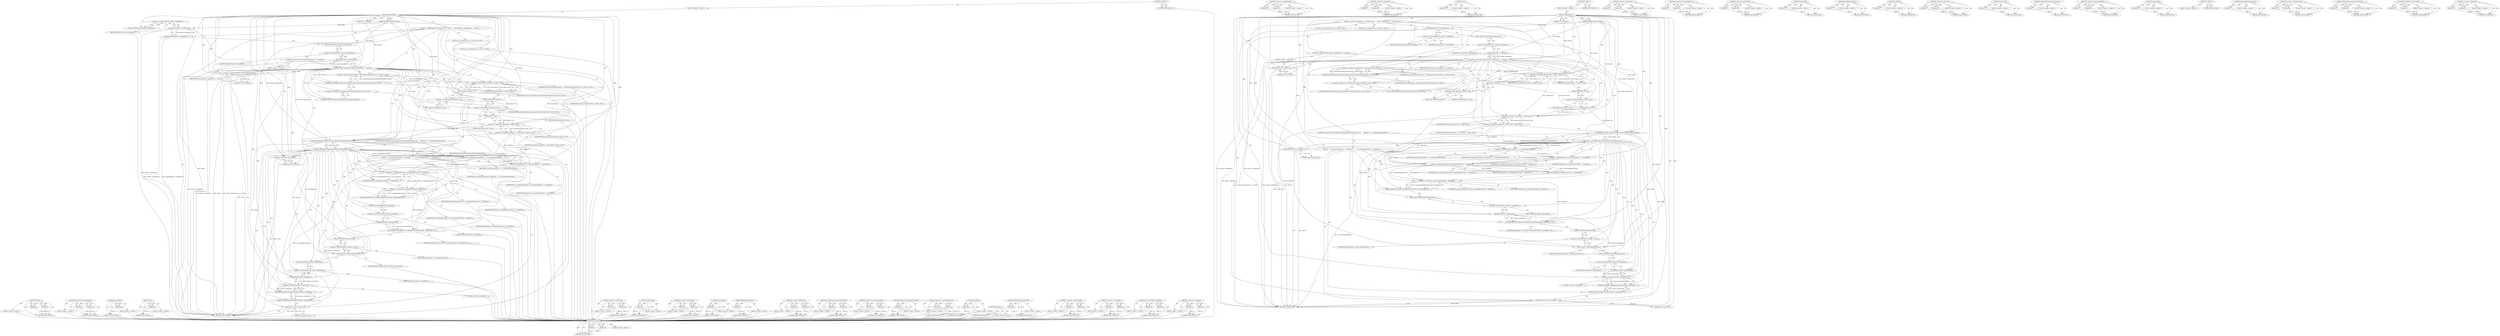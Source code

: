 digraph "&lt;operator&gt;.logicalAnd" {
vulnerable_199 [label=<(METHOD,setSize)>];
vulnerable_200 [label=<(PARAM,p1)>];
vulnerable_201 [label=<(PARAM,p2)>];
vulnerable_202 [label=<(BLOCK,&lt;empty&gt;,&lt;empty&gt;)>];
vulnerable_203 [label=<(METHOD_RETURN,ANY)>];
vulnerable_181 [label=<(METHOD,&lt;operator&gt;.assignmentPlus)>];
vulnerable_182 [label=<(PARAM,p1)>];
vulnerable_183 [label=<(PARAM,p2)>];
vulnerable_184 [label=<(BLOCK,&lt;empty&gt;,&lt;empty&gt;)>];
vulnerable_185 [label=<(METHOD_RETURN,ANY)>];
vulnerable_134 [label=<(METHOD,payloadSize)>];
vulnerable_135 [label=<(PARAM,p1)>];
vulnerable_136 [label=<(BLOCK,&lt;empty&gt;,&lt;empty&gt;)>];
vulnerable_137 [label=<(METHOD_RETURN,ANY)>];
vulnerable_158 [label=<(METHOD,size)>];
vulnerable_159 [label=<(PARAM,p1)>];
vulnerable_160 [label=<(BLOCK,&lt;empty&gt;,&lt;empty&gt;)>];
vulnerable_161 [label=<(METHOD_RETURN,ANY)>];
vulnerable_6 [label=<(METHOD,&lt;global&gt;)<SUB>1</SUB>>];
vulnerable_7 [label=<(BLOCK,&lt;empty&gt;,&lt;empty&gt;)<SUB>1</SUB>>];
vulnerable_8 [label=<(METHOD,expandObject)<SUB>1</SUB>>];
vulnerable_9 [label=<(PARAM,HeapObjectHeader* header)<SUB>1</SUB>>];
vulnerable_10 [label=<(PARAM,size_t newSize)<SUB>1</SUB>>];
vulnerable_11 [label=<(BLOCK,{
  ASSERT(header-&gt;checkHeader());
   if (heade...,{
  ASSERT(header-&gt;checkHeader());
   if (heade...)<SUB>1</SUB>>];
vulnerable_12 [label=<(ASSERT,ASSERT(header-&gt;checkHeader()))<SUB>2</SUB>>];
vulnerable_13 [label=<(checkHeader,header-&gt;checkHeader())<SUB>2</SUB>>];
vulnerable_14 [label=<(&lt;operator&gt;.indirectFieldAccess,header-&gt;checkHeader)<SUB>2</SUB>>];
vulnerable_15 [label=<(IDENTIFIER,header,header-&gt;checkHeader())<SUB>2</SUB>>];
vulnerable_16 [label=<(FIELD_IDENTIFIER,checkHeader,checkHeader)<SUB>2</SUB>>];
vulnerable_17 [label=<(CONTROL_STRUCTURE,IF,if (header-&gt;payloadSize() &gt;= newSize))<SUB>3</SUB>>];
vulnerable_18 [label=<(&lt;operator&gt;.greaterEqualsThan,header-&gt;payloadSize() &gt;= newSize)<SUB>3</SUB>>];
vulnerable_19 [label=<(payloadSize,header-&gt;payloadSize())<SUB>3</SUB>>];
vulnerable_20 [label=<(&lt;operator&gt;.indirectFieldAccess,header-&gt;payloadSize)<SUB>3</SUB>>];
vulnerable_21 [label=<(IDENTIFIER,header,header-&gt;payloadSize())<SUB>3</SUB>>];
vulnerable_22 [label=<(FIELD_IDENTIFIER,payloadSize,payloadSize)<SUB>3</SUB>>];
vulnerable_23 [label=<(IDENTIFIER,newSize,header-&gt;payloadSize() &gt;= newSize)<SUB>3</SUB>>];
vulnerable_24 [label=<(BLOCK,&lt;empty&gt;,&lt;empty&gt;)<SUB>4</SUB>>];
vulnerable_25 [label=<(RETURN,return true;,return true;)<SUB>4</SUB>>];
vulnerable_26 [label=<(LITERAL,true,return true;)<SUB>4</SUB>>];
vulnerable_27 [label="<(LOCAL,size_t allocationSize: size_t)<SUB>5</SUB>>"];
vulnerable_28 [label="<(&lt;operator&gt;.assignment,allocationSize = ThreadHeap::allocationSizeFrom...)<SUB>5</SUB>>"];
vulnerable_29 [label="<(IDENTIFIER,allocationSize,allocationSize = ThreadHeap::allocationSizeFrom...)<SUB>5</SUB>>"];
vulnerable_30 [label="<(ThreadHeap.allocationSizeFromSize,ThreadHeap::allocationSizeFromSize(newSize))<SUB>5</SUB>>"];
vulnerable_31 [label="<(&lt;operator&gt;.fieldAccess,ThreadHeap::allocationSizeFromSize)<SUB>5</SUB>>"];
vulnerable_32 [label="<(IDENTIFIER,ThreadHeap,ThreadHeap::allocationSizeFromSize(newSize))<SUB>5</SUB>>"];
vulnerable_33 [label=<(FIELD_IDENTIFIER,allocationSizeFromSize,allocationSizeFromSize)<SUB>5</SUB>>];
vulnerable_34 [label="<(IDENTIFIER,newSize,ThreadHeap::allocationSizeFromSize(newSize))<SUB>5</SUB>>"];
vulnerable_35 [label=<(ASSERT,ASSERT(allocationSize &gt; header-&gt;size()))<SUB>6</SUB>>];
vulnerable_36 [label=<(&lt;operator&gt;.greaterThan,allocationSize &gt; header-&gt;size())<SUB>6</SUB>>];
vulnerable_37 [label=<(IDENTIFIER,allocationSize,allocationSize &gt; header-&gt;size())<SUB>6</SUB>>];
vulnerable_38 [label=<(size,header-&gt;size())<SUB>6</SUB>>];
vulnerable_39 [label=<(&lt;operator&gt;.indirectFieldAccess,header-&gt;size)<SUB>6</SUB>>];
vulnerable_40 [label=<(IDENTIFIER,header,header-&gt;size())<SUB>6</SUB>>];
vulnerable_41 [label=<(FIELD_IDENTIFIER,size,size)<SUB>6</SUB>>];
vulnerable_42 [label="<(LOCAL,size_t expandSize: size_t)<SUB>7</SUB>>"];
vulnerable_43 [label=<(&lt;operator&gt;.assignment,expandSize = allocationSize - header-&gt;size())<SUB>7</SUB>>];
vulnerable_44 [label=<(IDENTIFIER,expandSize,expandSize = allocationSize - header-&gt;size())<SUB>7</SUB>>];
vulnerable_45 [label=<(&lt;operator&gt;.subtraction,allocationSize - header-&gt;size())<SUB>7</SUB>>];
vulnerable_46 [label=<(IDENTIFIER,allocationSize,allocationSize - header-&gt;size())<SUB>7</SUB>>];
vulnerable_47 [label=<(size,header-&gt;size())<SUB>7</SUB>>];
vulnerable_48 [label=<(&lt;operator&gt;.indirectFieldAccess,header-&gt;size)<SUB>7</SUB>>];
vulnerable_49 [label=<(IDENTIFIER,header,header-&gt;size())<SUB>7</SUB>>];
vulnerable_50 [label=<(FIELD_IDENTIFIER,size,size)<SUB>7</SUB>>];
vulnerable_51 [label=<(CONTROL_STRUCTURE,IF,if (isObjectAllocatedAtAllocationPoint(header) &amp;&amp;
      expandSize &lt;= m_remainingAllocationSize))<SUB>8</SUB>>];
vulnerable_52 [label=<(&lt;operator&gt;.logicalAnd,isObjectAllocatedAtAllocationPoint(header) &amp;&amp;
 ...)<SUB>8</SUB>>];
vulnerable_53 [label=<(isObjectAllocatedAtAllocationPoint,isObjectAllocatedAtAllocationPoint(header))<SUB>8</SUB>>];
vulnerable_54 [label=<(IDENTIFIER,header,isObjectAllocatedAtAllocationPoint(header))<SUB>8</SUB>>];
vulnerable_55 [label=<(&lt;operator&gt;.lessEqualsThan,expandSize &lt;= m_remainingAllocationSize)<SUB>9</SUB>>];
vulnerable_56 [label=<(IDENTIFIER,expandSize,expandSize &lt;= m_remainingAllocationSize)<SUB>9</SUB>>];
vulnerable_57 [label=<(IDENTIFIER,m_remainingAllocationSize,expandSize &lt;= m_remainingAllocationSize)<SUB>9</SUB>>];
vulnerable_58 [label=<(BLOCK,{
    m_currentAllocationPoint += expandSize;
 ...,{
    m_currentAllocationPoint += expandSize;
 ...)<SUB>9</SUB>>];
vulnerable_59 [label=<(&lt;operator&gt;.assignmentPlus,m_currentAllocationPoint += expandSize)<SUB>10</SUB>>];
vulnerable_60 [label=<(IDENTIFIER,m_currentAllocationPoint,m_currentAllocationPoint += expandSize)<SUB>10</SUB>>];
vulnerable_61 [label=<(IDENTIFIER,expandSize,m_currentAllocationPoint += expandSize)<SUB>10</SUB>>];
vulnerable_62 [label=<(ASSERT,ASSERT(m_remainingAllocationSize &gt;= expandSize))<SUB>11</SUB>>];
vulnerable_63 [label=<(&lt;operator&gt;.greaterEqualsThan,m_remainingAllocationSize &gt;= expandSize)<SUB>11</SUB>>];
vulnerable_64 [label=<(IDENTIFIER,m_remainingAllocationSize,m_remainingAllocationSize &gt;= expandSize)<SUB>11</SUB>>];
vulnerable_65 [label=<(IDENTIFIER,expandSize,m_remainingAllocationSize &gt;= expandSize)<SUB>11</SUB>>];
vulnerable_66 [label=<(setRemainingAllocationSize,setRemainingAllocationSize(m_remainingAllocatio...)<SUB>12</SUB>>];
vulnerable_67 [label=<(&lt;operator&gt;.subtraction,m_remainingAllocationSize - expandSize)<SUB>12</SUB>>];
vulnerable_68 [label=<(IDENTIFIER,m_remainingAllocationSize,m_remainingAllocationSize - expandSize)<SUB>12</SUB>>];
vulnerable_69 [label=<(IDENTIFIER,expandSize,m_remainingAllocationSize - expandSize)<SUB>12</SUB>>];
vulnerable_70 [label=<(SET_MEMORY_ACCESSIBLE,SET_MEMORY_ACCESSIBLE(header-&gt;payloadEnd(), exp...)<SUB>13</SUB>>];
vulnerable_71 [label=<(payloadEnd,header-&gt;payloadEnd())<SUB>13</SUB>>];
vulnerable_72 [label=<(&lt;operator&gt;.indirectFieldAccess,header-&gt;payloadEnd)<SUB>13</SUB>>];
vulnerable_73 [label=<(IDENTIFIER,header,header-&gt;payloadEnd())<SUB>13</SUB>>];
vulnerable_74 [label=<(FIELD_IDENTIFIER,payloadEnd,payloadEnd)<SUB>13</SUB>>];
vulnerable_75 [label=<(IDENTIFIER,expandSize,SET_MEMORY_ACCESSIBLE(header-&gt;payloadEnd(), exp...)<SUB>13</SUB>>];
vulnerable_76 [label=<(setSize,header-&gt;setSize(allocationSize))<SUB>14</SUB>>];
vulnerable_77 [label=<(&lt;operator&gt;.indirectFieldAccess,header-&gt;setSize)<SUB>14</SUB>>];
vulnerable_78 [label=<(IDENTIFIER,header,header-&gt;setSize(allocationSize))<SUB>14</SUB>>];
vulnerable_79 [label=<(FIELD_IDENTIFIER,setSize,setSize)<SUB>14</SUB>>];
vulnerable_80 [label=<(IDENTIFIER,allocationSize,header-&gt;setSize(allocationSize))<SUB>14</SUB>>];
vulnerable_81 [label=<(ASSERT,ASSERT(findPageFromAddress(header-&gt;payloadEnd()...)<SUB>15</SUB>>];
vulnerable_82 [label=<(findPageFromAddress,findPageFromAddress(header-&gt;payloadEnd() - 1))<SUB>15</SUB>>];
vulnerable_83 [label=<(&lt;operator&gt;.subtraction,header-&gt;payloadEnd() - 1)<SUB>15</SUB>>];
vulnerable_84 [label=<(payloadEnd,header-&gt;payloadEnd())<SUB>15</SUB>>];
vulnerable_85 [label=<(&lt;operator&gt;.indirectFieldAccess,header-&gt;payloadEnd)<SUB>15</SUB>>];
vulnerable_86 [label=<(IDENTIFIER,header,header-&gt;payloadEnd())<SUB>15</SUB>>];
vulnerable_87 [label=<(FIELD_IDENTIFIER,payloadEnd,payloadEnd)<SUB>15</SUB>>];
vulnerable_88 [label=<(LITERAL,1,header-&gt;payloadEnd() - 1)<SUB>15</SUB>>];
vulnerable_89 [label=<(RETURN,return true;,return true;)<SUB>16</SUB>>];
vulnerable_90 [label=<(LITERAL,true,return true;)<SUB>16</SUB>>];
vulnerable_91 [label=<(RETURN,return false;,return false;)<SUB>18</SUB>>];
vulnerable_92 [label=<(LITERAL,false,return false;)<SUB>18</SUB>>];
vulnerable_93 [label=<(METHOD_RETURN,bool)<SUB>1</SUB>>];
vulnerable_95 [label=<(METHOD_RETURN,ANY)<SUB>1</SUB>>];
vulnerable_162 [label=<(METHOD,&lt;operator&gt;.subtraction)>];
vulnerable_163 [label=<(PARAM,p1)>];
vulnerable_164 [label=<(PARAM,p2)>];
vulnerable_165 [label=<(BLOCK,&lt;empty&gt;,&lt;empty&gt;)>];
vulnerable_166 [label=<(METHOD_RETURN,ANY)>];
vulnerable_120 [label=<(METHOD,checkHeader)>];
vulnerable_121 [label=<(PARAM,p1)>];
vulnerable_122 [label=<(BLOCK,&lt;empty&gt;,&lt;empty&gt;)>];
vulnerable_123 [label=<(METHOD_RETURN,ANY)>];
vulnerable_153 [label=<(METHOD,&lt;operator&gt;.greaterThan)>];
vulnerable_154 [label=<(PARAM,p1)>];
vulnerable_155 [label=<(PARAM,p2)>];
vulnerable_156 [label=<(BLOCK,&lt;empty&gt;,&lt;empty&gt;)>];
vulnerable_157 [label=<(METHOD_RETURN,ANY)>];
vulnerable_195 [label=<(METHOD,payloadEnd)>];
vulnerable_196 [label=<(PARAM,p1)>];
vulnerable_197 [label=<(BLOCK,&lt;empty&gt;,&lt;empty&gt;)>];
vulnerable_198 [label=<(METHOD_RETURN,ANY)>];
vulnerable_204 [label=<(METHOD,findPageFromAddress)>];
vulnerable_205 [label=<(PARAM,p1)>];
vulnerable_206 [label=<(BLOCK,&lt;empty&gt;,&lt;empty&gt;)>];
vulnerable_207 [label=<(METHOD_RETURN,ANY)>];
vulnerable_148 [label=<(METHOD,&lt;operator&gt;.fieldAccess)>];
vulnerable_149 [label=<(PARAM,p1)>];
vulnerable_150 [label=<(PARAM,p2)>];
vulnerable_151 [label=<(BLOCK,&lt;empty&gt;,&lt;empty&gt;)>];
vulnerable_152 [label=<(METHOD_RETURN,ANY)>];
vulnerable_143 [label=<(METHOD,ThreadHeap.allocationSizeFromSize)>];
vulnerable_144 [label=<(PARAM,p1)>];
vulnerable_145 [label=<(PARAM,p2)>];
vulnerable_146 [label=<(BLOCK,&lt;empty&gt;,&lt;empty&gt;)>];
vulnerable_147 [label=<(METHOD_RETURN,ANY)>];
vulnerable_129 [label=<(METHOD,&lt;operator&gt;.greaterEqualsThan)>];
vulnerable_130 [label=<(PARAM,p1)>];
vulnerable_131 [label=<(PARAM,p2)>];
vulnerable_132 [label=<(BLOCK,&lt;empty&gt;,&lt;empty&gt;)>];
vulnerable_133 [label=<(METHOD_RETURN,ANY)>];
vulnerable_172 [label=<(METHOD,isObjectAllocatedAtAllocationPoint)>];
vulnerable_173 [label=<(PARAM,p1)>];
vulnerable_174 [label=<(BLOCK,&lt;empty&gt;,&lt;empty&gt;)>];
vulnerable_175 [label=<(METHOD_RETURN,ANY)>];
vulnerable_124 [label=<(METHOD,&lt;operator&gt;.indirectFieldAccess)>];
vulnerable_125 [label=<(PARAM,p1)>];
vulnerable_126 [label=<(PARAM,p2)>];
vulnerable_127 [label=<(BLOCK,&lt;empty&gt;,&lt;empty&gt;)>];
vulnerable_128 [label=<(METHOD_RETURN,ANY)>];
vulnerable_116 [label=<(METHOD,ASSERT)>];
vulnerable_117 [label=<(PARAM,p1)>];
vulnerable_118 [label=<(BLOCK,&lt;empty&gt;,&lt;empty&gt;)>];
vulnerable_119 [label=<(METHOD_RETURN,ANY)>];
vulnerable_110 [label=<(METHOD,&lt;global&gt;)<SUB>1</SUB>>];
vulnerable_111 [label=<(BLOCK,&lt;empty&gt;,&lt;empty&gt;)>];
vulnerable_112 [label=<(METHOD_RETURN,ANY)>];
vulnerable_186 [label=<(METHOD,setRemainingAllocationSize)>];
vulnerable_187 [label=<(PARAM,p1)>];
vulnerable_188 [label=<(BLOCK,&lt;empty&gt;,&lt;empty&gt;)>];
vulnerable_189 [label=<(METHOD_RETURN,ANY)>];
vulnerable_176 [label=<(METHOD,&lt;operator&gt;.lessEqualsThan)>];
vulnerable_177 [label=<(PARAM,p1)>];
vulnerable_178 [label=<(PARAM,p2)>];
vulnerable_179 [label=<(BLOCK,&lt;empty&gt;,&lt;empty&gt;)>];
vulnerable_180 [label=<(METHOD_RETURN,ANY)>];
vulnerable_138 [label=<(METHOD,&lt;operator&gt;.assignment)>];
vulnerable_139 [label=<(PARAM,p1)>];
vulnerable_140 [label=<(PARAM,p2)>];
vulnerable_141 [label=<(BLOCK,&lt;empty&gt;,&lt;empty&gt;)>];
vulnerable_142 [label=<(METHOD_RETURN,ANY)>];
vulnerable_190 [label=<(METHOD,SET_MEMORY_ACCESSIBLE)>];
vulnerable_191 [label=<(PARAM,p1)>];
vulnerable_192 [label=<(PARAM,p2)>];
vulnerable_193 [label=<(BLOCK,&lt;empty&gt;,&lt;empty&gt;)>];
vulnerable_194 [label=<(METHOD_RETURN,ANY)>];
vulnerable_167 [label=<(METHOD,&lt;operator&gt;.logicalAnd)>];
vulnerable_168 [label=<(PARAM,p1)>];
vulnerable_169 [label=<(PARAM,p2)>];
vulnerable_170 [label=<(BLOCK,&lt;empty&gt;,&lt;empty&gt;)>];
vulnerable_171 [label=<(METHOD_RETURN,ANY)>];
fixed_198 [label=<(METHOD,setSize)>];
fixed_199 [label=<(PARAM,p1)>];
fixed_200 [label=<(PARAM,p2)>];
fixed_201 [label=<(BLOCK,&lt;empty&gt;,&lt;empty&gt;)>];
fixed_202 [label=<(METHOD_RETURN,ANY)>];
fixed_180 [label=<(METHOD,&lt;operator&gt;.assignmentPlus)>];
fixed_181 [label=<(PARAM,p1)>];
fixed_182 [label=<(PARAM,p2)>];
fixed_183 [label=<(BLOCK,&lt;empty&gt;,&lt;empty&gt;)>];
fixed_184 [label=<(METHOD_RETURN,ANY)>];
fixed_133 [label=<(METHOD,&lt;operator&gt;.assignment)>];
fixed_134 [label=<(PARAM,p1)>];
fixed_135 [label=<(PARAM,p2)>];
fixed_136 [label=<(BLOCK,&lt;empty&gt;,&lt;empty&gt;)>];
fixed_137 [label=<(METHOD_RETURN,ANY)>];
fixed_157 [label=<(METHOD,size)>];
fixed_158 [label=<(PARAM,p1)>];
fixed_159 [label=<(BLOCK,&lt;empty&gt;,&lt;empty&gt;)>];
fixed_160 [label=<(METHOD_RETURN,ANY)>];
fixed_6 [label=<(METHOD,&lt;global&gt;)<SUB>1</SUB>>];
fixed_7 [label=<(BLOCK,&lt;empty&gt;,&lt;empty&gt;)<SUB>1</SUB>>];
fixed_8 [label=<(METHOD,expandObject)<SUB>1</SUB>>];
fixed_9 [label=<(PARAM,HeapObjectHeader* header)<SUB>1</SUB>>];
fixed_10 [label=<(PARAM,size_t newSize)<SUB>1</SUB>>];
fixed_11 [label=<(BLOCK,{
  header-&gt;checkHeader();
   if (header-&gt;paylo...,{
  header-&gt;checkHeader();
   if (header-&gt;paylo...)<SUB>1</SUB>>];
fixed_12 [label=<(checkHeader,header-&gt;checkHeader())<SUB>2</SUB>>];
fixed_13 [label=<(&lt;operator&gt;.indirectFieldAccess,header-&gt;checkHeader)<SUB>2</SUB>>];
fixed_14 [label=<(IDENTIFIER,header,header-&gt;checkHeader())<SUB>2</SUB>>];
fixed_15 [label=<(FIELD_IDENTIFIER,checkHeader,checkHeader)<SUB>2</SUB>>];
fixed_16 [label=<(CONTROL_STRUCTURE,IF,if (header-&gt;payloadSize() &gt;= newSize))<SUB>3</SUB>>];
fixed_17 [label=<(&lt;operator&gt;.greaterEqualsThan,header-&gt;payloadSize() &gt;= newSize)<SUB>3</SUB>>];
fixed_18 [label=<(payloadSize,header-&gt;payloadSize())<SUB>3</SUB>>];
fixed_19 [label=<(&lt;operator&gt;.indirectFieldAccess,header-&gt;payloadSize)<SUB>3</SUB>>];
fixed_20 [label=<(IDENTIFIER,header,header-&gt;payloadSize())<SUB>3</SUB>>];
fixed_21 [label=<(FIELD_IDENTIFIER,payloadSize,payloadSize)<SUB>3</SUB>>];
fixed_22 [label=<(IDENTIFIER,newSize,header-&gt;payloadSize() &gt;= newSize)<SUB>3</SUB>>];
fixed_23 [label=<(BLOCK,&lt;empty&gt;,&lt;empty&gt;)<SUB>4</SUB>>];
fixed_24 [label=<(RETURN,return true;,return true;)<SUB>4</SUB>>];
fixed_25 [label=<(LITERAL,true,return true;)<SUB>4</SUB>>];
fixed_26 [label="<(LOCAL,size_t allocationSize: size_t)<SUB>5</SUB>>"];
fixed_27 [label="<(&lt;operator&gt;.assignment,allocationSize = ThreadHeap::allocationSizeFrom...)<SUB>5</SUB>>"];
fixed_28 [label="<(IDENTIFIER,allocationSize,allocationSize = ThreadHeap::allocationSizeFrom...)<SUB>5</SUB>>"];
fixed_29 [label="<(ThreadHeap.allocationSizeFromSize,ThreadHeap::allocationSizeFromSize(newSize))<SUB>5</SUB>>"];
fixed_30 [label="<(&lt;operator&gt;.fieldAccess,ThreadHeap::allocationSizeFromSize)<SUB>5</SUB>>"];
fixed_31 [label="<(IDENTIFIER,ThreadHeap,ThreadHeap::allocationSizeFromSize(newSize))<SUB>5</SUB>>"];
fixed_32 [label=<(FIELD_IDENTIFIER,allocationSizeFromSize,allocationSizeFromSize)<SUB>5</SUB>>];
fixed_33 [label="<(IDENTIFIER,newSize,ThreadHeap::allocationSizeFromSize(newSize))<SUB>5</SUB>>"];
fixed_34 [label=<(ASSERT,ASSERT(allocationSize &gt; header-&gt;size()))<SUB>6</SUB>>];
fixed_35 [label=<(&lt;operator&gt;.greaterThan,allocationSize &gt; header-&gt;size())<SUB>6</SUB>>];
fixed_36 [label=<(IDENTIFIER,allocationSize,allocationSize &gt; header-&gt;size())<SUB>6</SUB>>];
fixed_37 [label=<(size,header-&gt;size())<SUB>6</SUB>>];
fixed_38 [label=<(&lt;operator&gt;.indirectFieldAccess,header-&gt;size)<SUB>6</SUB>>];
fixed_39 [label=<(IDENTIFIER,header,header-&gt;size())<SUB>6</SUB>>];
fixed_40 [label=<(FIELD_IDENTIFIER,size,size)<SUB>6</SUB>>];
fixed_41 [label="<(LOCAL,size_t expandSize: size_t)<SUB>7</SUB>>"];
fixed_42 [label=<(&lt;operator&gt;.assignment,expandSize = allocationSize - header-&gt;size())<SUB>7</SUB>>];
fixed_43 [label=<(IDENTIFIER,expandSize,expandSize = allocationSize - header-&gt;size())<SUB>7</SUB>>];
fixed_44 [label=<(&lt;operator&gt;.subtraction,allocationSize - header-&gt;size())<SUB>7</SUB>>];
fixed_45 [label=<(IDENTIFIER,allocationSize,allocationSize - header-&gt;size())<SUB>7</SUB>>];
fixed_46 [label=<(size,header-&gt;size())<SUB>7</SUB>>];
fixed_47 [label=<(&lt;operator&gt;.indirectFieldAccess,header-&gt;size)<SUB>7</SUB>>];
fixed_48 [label=<(IDENTIFIER,header,header-&gt;size())<SUB>7</SUB>>];
fixed_49 [label=<(FIELD_IDENTIFIER,size,size)<SUB>7</SUB>>];
fixed_50 [label=<(CONTROL_STRUCTURE,IF,if (isObjectAllocatedAtAllocationPoint(header) &amp;&amp;
      expandSize &lt;= m_remainingAllocationSize))<SUB>8</SUB>>];
fixed_51 [label=<(&lt;operator&gt;.logicalAnd,isObjectAllocatedAtAllocationPoint(header) &amp;&amp;
 ...)<SUB>8</SUB>>];
fixed_52 [label=<(isObjectAllocatedAtAllocationPoint,isObjectAllocatedAtAllocationPoint(header))<SUB>8</SUB>>];
fixed_53 [label=<(IDENTIFIER,header,isObjectAllocatedAtAllocationPoint(header))<SUB>8</SUB>>];
fixed_54 [label=<(&lt;operator&gt;.lessEqualsThan,expandSize &lt;= m_remainingAllocationSize)<SUB>9</SUB>>];
fixed_55 [label=<(IDENTIFIER,expandSize,expandSize &lt;= m_remainingAllocationSize)<SUB>9</SUB>>];
fixed_56 [label=<(IDENTIFIER,m_remainingAllocationSize,expandSize &lt;= m_remainingAllocationSize)<SUB>9</SUB>>];
fixed_57 [label=<(BLOCK,{
    m_currentAllocationPoint += expandSize;
 ...,{
    m_currentAllocationPoint += expandSize;
 ...)<SUB>9</SUB>>];
fixed_58 [label=<(&lt;operator&gt;.assignmentPlus,m_currentAllocationPoint += expandSize)<SUB>10</SUB>>];
fixed_59 [label=<(IDENTIFIER,m_currentAllocationPoint,m_currentAllocationPoint += expandSize)<SUB>10</SUB>>];
fixed_60 [label=<(IDENTIFIER,expandSize,m_currentAllocationPoint += expandSize)<SUB>10</SUB>>];
fixed_61 [label=<(ASSERT,ASSERT(m_remainingAllocationSize &gt;= expandSize))<SUB>11</SUB>>];
fixed_62 [label=<(&lt;operator&gt;.greaterEqualsThan,m_remainingAllocationSize &gt;= expandSize)<SUB>11</SUB>>];
fixed_63 [label=<(IDENTIFIER,m_remainingAllocationSize,m_remainingAllocationSize &gt;= expandSize)<SUB>11</SUB>>];
fixed_64 [label=<(IDENTIFIER,expandSize,m_remainingAllocationSize &gt;= expandSize)<SUB>11</SUB>>];
fixed_65 [label=<(setRemainingAllocationSize,setRemainingAllocationSize(m_remainingAllocatio...)<SUB>12</SUB>>];
fixed_66 [label=<(&lt;operator&gt;.subtraction,m_remainingAllocationSize - expandSize)<SUB>12</SUB>>];
fixed_67 [label=<(IDENTIFIER,m_remainingAllocationSize,m_remainingAllocationSize - expandSize)<SUB>12</SUB>>];
fixed_68 [label=<(IDENTIFIER,expandSize,m_remainingAllocationSize - expandSize)<SUB>12</SUB>>];
fixed_69 [label=<(SET_MEMORY_ACCESSIBLE,SET_MEMORY_ACCESSIBLE(header-&gt;payloadEnd(), exp...)<SUB>13</SUB>>];
fixed_70 [label=<(payloadEnd,header-&gt;payloadEnd())<SUB>13</SUB>>];
fixed_71 [label=<(&lt;operator&gt;.indirectFieldAccess,header-&gt;payloadEnd)<SUB>13</SUB>>];
fixed_72 [label=<(IDENTIFIER,header,header-&gt;payloadEnd())<SUB>13</SUB>>];
fixed_73 [label=<(FIELD_IDENTIFIER,payloadEnd,payloadEnd)<SUB>13</SUB>>];
fixed_74 [label=<(IDENTIFIER,expandSize,SET_MEMORY_ACCESSIBLE(header-&gt;payloadEnd(), exp...)<SUB>13</SUB>>];
fixed_75 [label=<(setSize,header-&gt;setSize(allocationSize))<SUB>14</SUB>>];
fixed_76 [label=<(&lt;operator&gt;.indirectFieldAccess,header-&gt;setSize)<SUB>14</SUB>>];
fixed_77 [label=<(IDENTIFIER,header,header-&gt;setSize(allocationSize))<SUB>14</SUB>>];
fixed_78 [label=<(FIELD_IDENTIFIER,setSize,setSize)<SUB>14</SUB>>];
fixed_79 [label=<(IDENTIFIER,allocationSize,header-&gt;setSize(allocationSize))<SUB>14</SUB>>];
fixed_80 [label=<(ASSERT,ASSERT(findPageFromAddress(header-&gt;payloadEnd()...)<SUB>15</SUB>>];
fixed_81 [label=<(findPageFromAddress,findPageFromAddress(header-&gt;payloadEnd() - 1))<SUB>15</SUB>>];
fixed_82 [label=<(&lt;operator&gt;.subtraction,header-&gt;payloadEnd() - 1)<SUB>15</SUB>>];
fixed_83 [label=<(payloadEnd,header-&gt;payloadEnd())<SUB>15</SUB>>];
fixed_84 [label=<(&lt;operator&gt;.indirectFieldAccess,header-&gt;payloadEnd)<SUB>15</SUB>>];
fixed_85 [label=<(IDENTIFIER,header,header-&gt;payloadEnd())<SUB>15</SUB>>];
fixed_86 [label=<(FIELD_IDENTIFIER,payloadEnd,payloadEnd)<SUB>15</SUB>>];
fixed_87 [label=<(LITERAL,1,header-&gt;payloadEnd() - 1)<SUB>15</SUB>>];
fixed_88 [label=<(RETURN,return true;,return true;)<SUB>16</SUB>>];
fixed_89 [label=<(LITERAL,true,return true;)<SUB>16</SUB>>];
fixed_90 [label=<(RETURN,return false;,return false;)<SUB>18</SUB>>];
fixed_91 [label=<(LITERAL,false,return false;)<SUB>18</SUB>>];
fixed_92 [label=<(METHOD_RETURN,bool)<SUB>1</SUB>>];
fixed_94 [label=<(METHOD_RETURN,ANY)<SUB>1</SUB>>];
fixed_161 [label=<(METHOD,&lt;operator&gt;.subtraction)>];
fixed_162 [label=<(PARAM,p1)>];
fixed_163 [label=<(PARAM,p2)>];
fixed_164 [label=<(BLOCK,&lt;empty&gt;,&lt;empty&gt;)>];
fixed_165 [label=<(METHOD_RETURN,ANY)>];
fixed_119 [label=<(METHOD,&lt;operator&gt;.indirectFieldAccess)>];
fixed_120 [label=<(PARAM,p1)>];
fixed_121 [label=<(PARAM,p2)>];
fixed_122 [label=<(BLOCK,&lt;empty&gt;,&lt;empty&gt;)>];
fixed_123 [label=<(METHOD_RETURN,ANY)>];
fixed_152 [label=<(METHOD,&lt;operator&gt;.greaterThan)>];
fixed_153 [label=<(PARAM,p1)>];
fixed_154 [label=<(PARAM,p2)>];
fixed_155 [label=<(BLOCK,&lt;empty&gt;,&lt;empty&gt;)>];
fixed_156 [label=<(METHOD_RETURN,ANY)>];
fixed_194 [label=<(METHOD,payloadEnd)>];
fixed_195 [label=<(PARAM,p1)>];
fixed_196 [label=<(BLOCK,&lt;empty&gt;,&lt;empty&gt;)>];
fixed_197 [label=<(METHOD_RETURN,ANY)>];
fixed_203 [label=<(METHOD,findPageFromAddress)>];
fixed_204 [label=<(PARAM,p1)>];
fixed_205 [label=<(BLOCK,&lt;empty&gt;,&lt;empty&gt;)>];
fixed_206 [label=<(METHOD_RETURN,ANY)>];
fixed_148 [label=<(METHOD,ASSERT)>];
fixed_149 [label=<(PARAM,p1)>];
fixed_150 [label=<(BLOCK,&lt;empty&gt;,&lt;empty&gt;)>];
fixed_151 [label=<(METHOD_RETURN,ANY)>];
fixed_143 [label=<(METHOD,&lt;operator&gt;.fieldAccess)>];
fixed_144 [label=<(PARAM,p1)>];
fixed_145 [label=<(PARAM,p2)>];
fixed_146 [label=<(BLOCK,&lt;empty&gt;,&lt;empty&gt;)>];
fixed_147 [label=<(METHOD_RETURN,ANY)>];
fixed_129 [label=<(METHOD,payloadSize)>];
fixed_130 [label=<(PARAM,p1)>];
fixed_131 [label=<(BLOCK,&lt;empty&gt;,&lt;empty&gt;)>];
fixed_132 [label=<(METHOD_RETURN,ANY)>];
fixed_171 [label=<(METHOD,isObjectAllocatedAtAllocationPoint)>];
fixed_172 [label=<(PARAM,p1)>];
fixed_173 [label=<(BLOCK,&lt;empty&gt;,&lt;empty&gt;)>];
fixed_174 [label=<(METHOD_RETURN,ANY)>];
fixed_124 [label=<(METHOD,&lt;operator&gt;.greaterEqualsThan)>];
fixed_125 [label=<(PARAM,p1)>];
fixed_126 [label=<(PARAM,p2)>];
fixed_127 [label=<(BLOCK,&lt;empty&gt;,&lt;empty&gt;)>];
fixed_128 [label=<(METHOD_RETURN,ANY)>];
fixed_115 [label=<(METHOD,checkHeader)>];
fixed_116 [label=<(PARAM,p1)>];
fixed_117 [label=<(BLOCK,&lt;empty&gt;,&lt;empty&gt;)>];
fixed_118 [label=<(METHOD_RETURN,ANY)>];
fixed_109 [label=<(METHOD,&lt;global&gt;)<SUB>1</SUB>>];
fixed_110 [label=<(BLOCK,&lt;empty&gt;,&lt;empty&gt;)>];
fixed_111 [label=<(METHOD_RETURN,ANY)>];
fixed_185 [label=<(METHOD,setRemainingAllocationSize)>];
fixed_186 [label=<(PARAM,p1)>];
fixed_187 [label=<(BLOCK,&lt;empty&gt;,&lt;empty&gt;)>];
fixed_188 [label=<(METHOD_RETURN,ANY)>];
fixed_175 [label=<(METHOD,&lt;operator&gt;.lessEqualsThan)>];
fixed_176 [label=<(PARAM,p1)>];
fixed_177 [label=<(PARAM,p2)>];
fixed_178 [label=<(BLOCK,&lt;empty&gt;,&lt;empty&gt;)>];
fixed_179 [label=<(METHOD_RETURN,ANY)>];
fixed_138 [label=<(METHOD,ThreadHeap.allocationSizeFromSize)>];
fixed_139 [label=<(PARAM,p1)>];
fixed_140 [label=<(PARAM,p2)>];
fixed_141 [label=<(BLOCK,&lt;empty&gt;,&lt;empty&gt;)>];
fixed_142 [label=<(METHOD_RETURN,ANY)>];
fixed_189 [label=<(METHOD,SET_MEMORY_ACCESSIBLE)>];
fixed_190 [label=<(PARAM,p1)>];
fixed_191 [label=<(PARAM,p2)>];
fixed_192 [label=<(BLOCK,&lt;empty&gt;,&lt;empty&gt;)>];
fixed_193 [label=<(METHOD_RETURN,ANY)>];
fixed_166 [label=<(METHOD,&lt;operator&gt;.logicalAnd)>];
fixed_167 [label=<(PARAM,p1)>];
fixed_168 [label=<(PARAM,p2)>];
fixed_169 [label=<(BLOCK,&lt;empty&gt;,&lt;empty&gt;)>];
fixed_170 [label=<(METHOD_RETURN,ANY)>];
vulnerable_199 -> vulnerable_200  [key=0, label="AST: "];
vulnerable_199 -> vulnerable_200  [key=1, label="DDG: "];
vulnerable_199 -> vulnerable_202  [key=0, label="AST: "];
vulnerable_199 -> vulnerable_201  [key=0, label="AST: "];
vulnerable_199 -> vulnerable_201  [key=1, label="DDG: "];
vulnerable_199 -> vulnerable_203  [key=0, label="AST: "];
vulnerable_199 -> vulnerable_203  [key=1, label="CFG: "];
vulnerable_200 -> vulnerable_203  [key=0, label="DDG: p1"];
vulnerable_201 -> vulnerable_203  [key=0, label="DDG: p2"];
vulnerable_202 -> fixed_198  [key=0];
vulnerable_203 -> fixed_198  [key=0];
vulnerable_181 -> vulnerable_182  [key=0, label="AST: "];
vulnerable_181 -> vulnerable_182  [key=1, label="DDG: "];
vulnerable_181 -> vulnerable_184  [key=0, label="AST: "];
vulnerable_181 -> vulnerable_183  [key=0, label="AST: "];
vulnerable_181 -> vulnerable_183  [key=1, label="DDG: "];
vulnerable_181 -> vulnerable_185  [key=0, label="AST: "];
vulnerable_181 -> vulnerable_185  [key=1, label="CFG: "];
vulnerable_182 -> vulnerable_185  [key=0, label="DDG: p1"];
vulnerable_183 -> vulnerable_185  [key=0, label="DDG: p2"];
vulnerable_184 -> fixed_198  [key=0];
vulnerable_185 -> fixed_198  [key=0];
vulnerable_134 -> vulnerable_135  [key=0, label="AST: "];
vulnerable_134 -> vulnerable_135  [key=1, label="DDG: "];
vulnerable_134 -> vulnerable_136  [key=0, label="AST: "];
vulnerable_134 -> vulnerable_137  [key=0, label="AST: "];
vulnerable_134 -> vulnerable_137  [key=1, label="CFG: "];
vulnerable_135 -> vulnerable_137  [key=0, label="DDG: p1"];
vulnerable_136 -> fixed_198  [key=0];
vulnerable_137 -> fixed_198  [key=0];
vulnerable_158 -> vulnerable_159  [key=0, label="AST: "];
vulnerable_158 -> vulnerable_159  [key=1, label="DDG: "];
vulnerable_158 -> vulnerable_160  [key=0, label="AST: "];
vulnerable_158 -> vulnerable_161  [key=0, label="AST: "];
vulnerable_158 -> vulnerable_161  [key=1, label="CFG: "];
vulnerable_159 -> vulnerable_161  [key=0, label="DDG: p1"];
vulnerable_160 -> fixed_198  [key=0];
vulnerable_161 -> fixed_198  [key=0];
vulnerable_6 -> vulnerable_7  [key=0, label="AST: "];
vulnerable_6 -> vulnerable_95  [key=0, label="AST: "];
vulnerable_6 -> vulnerable_95  [key=1, label="CFG: "];
vulnerable_7 -> vulnerable_8  [key=0, label="AST: "];
vulnerable_8 -> vulnerable_9  [key=0, label="AST: "];
vulnerable_8 -> vulnerable_9  [key=1, label="DDG: "];
vulnerable_8 -> vulnerable_10  [key=0, label="AST: "];
vulnerable_8 -> vulnerable_10  [key=1, label="DDG: "];
vulnerable_8 -> vulnerable_11  [key=0, label="AST: "];
vulnerable_8 -> vulnerable_93  [key=0, label="AST: "];
vulnerable_8 -> vulnerable_16  [key=0, label="CFG: "];
vulnerable_8 -> vulnerable_91  [key=0, label="DDG: "];
vulnerable_8 -> vulnerable_92  [key=0, label="DDG: "];
vulnerable_8 -> vulnerable_18  [key=0, label="DDG: "];
vulnerable_8 -> vulnerable_25  [key=0, label="DDG: "];
vulnerable_8 -> vulnerable_30  [key=0, label="DDG: "];
vulnerable_8 -> vulnerable_36  [key=0, label="DDG: "];
vulnerable_8 -> vulnerable_45  [key=0, label="DDG: "];
vulnerable_8 -> vulnerable_59  [key=0, label="DDG: "];
vulnerable_8 -> vulnerable_89  [key=0, label="DDG: "];
vulnerable_8 -> vulnerable_26  [key=0, label="DDG: "];
vulnerable_8 -> vulnerable_53  [key=0, label="DDG: "];
vulnerable_8 -> vulnerable_55  [key=0, label="DDG: "];
vulnerable_8 -> vulnerable_70  [key=0, label="DDG: "];
vulnerable_8 -> vulnerable_76  [key=0, label="DDG: "];
vulnerable_8 -> vulnerable_90  [key=0, label="DDG: "];
vulnerable_8 -> vulnerable_63  [key=0, label="DDG: "];
vulnerable_8 -> vulnerable_67  [key=0, label="DDG: "];
vulnerable_8 -> vulnerable_83  [key=0, label="DDG: "];
vulnerable_9 -> vulnerable_93  [key=0, label="DDG: header"];
vulnerable_9 -> vulnerable_13  [key=0, label="DDG: header"];
vulnerable_9 -> vulnerable_19  [key=0, label="DDG: header"];
vulnerable_9 -> vulnerable_38  [key=0, label="DDG: header"];
vulnerable_9 -> vulnerable_47  [key=0, label="DDG: header"];
vulnerable_9 -> vulnerable_53  [key=0, label="DDG: header"];
vulnerable_10 -> vulnerable_18  [key=0, label="DDG: newSize"];
vulnerable_11 -> vulnerable_12  [key=0, label="AST: "];
vulnerable_11 -> vulnerable_17  [key=0, label="AST: "];
vulnerable_11 -> vulnerable_27  [key=0, label="AST: "];
vulnerable_11 -> vulnerable_28  [key=0, label="AST: "];
vulnerable_11 -> vulnerable_35  [key=0, label="AST: "];
vulnerable_11 -> vulnerable_42  [key=0, label="AST: "];
vulnerable_11 -> vulnerable_43  [key=0, label="AST: "];
vulnerable_11 -> vulnerable_51  [key=0, label="AST: "];
vulnerable_11 -> vulnerable_91  [key=0, label="AST: "];
vulnerable_12 -> vulnerable_13  [key=0, label="AST: "];
vulnerable_12 -> vulnerable_22  [key=0, label="CFG: "];
vulnerable_12 -> vulnerable_93  [key=0, label="DDG: header-&gt;checkHeader()"];
vulnerable_12 -> vulnerable_93  [key=1, label="DDG: ASSERT(header-&gt;checkHeader())"];
vulnerable_13 -> vulnerable_14  [key=0, label="AST: "];
vulnerable_13 -> vulnerable_12  [key=0, label="CFG: "];
vulnerable_13 -> vulnerable_12  [key=1, label="DDG: header-&gt;checkHeader"];
vulnerable_13 -> vulnerable_93  [key=0, label="DDG: header-&gt;checkHeader"];
vulnerable_13 -> vulnerable_53  [key=0, label="DDG: header-&gt;checkHeader"];
vulnerable_14 -> vulnerable_15  [key=0, label="AST: "];
vulnerable_14 -> vulnerable_16  [key=0, label="AST: "];
vulnerable_14 -> vulnerable_13  [key=0, label="CFG: "];
vulnerable_15 -> fixed_198  [key=0];
vulnerable_16 -> vulnerable_14  [key=0, label="CFG: "];
vulnerable_17 -> vulnerable_18  [key=0, label="AST: "];
vulnerable_17 -> vulnerable_24  [key=0, label="AST: "];
vulnerable_18 -> vulnerable_19  [key=0, label="AST: "];
vulnerable_18 -> vulnerable_23  [key=0, label="AST: "];
vulnerable_18 -> vulnerable_25  [key=0, label="CFG: "];
vulnerable_18 -> vulnerable_25  [key=1, label="CDG: "];
vulnerable_18 -> vulnerable_33  [key=0, label="CFG: "];
vulnerable_18 -> vulnerable_33  [key=1, label="CDG: "];
vulnerable_18 -> vulnerable_93  [key=0, label="DDG: header-&gt;payloadSize()"];
vulnerable_18 -> vulnerable_93  [key=1, label="DDG: newSize"];
vulnerable_18 -> vulnerable_93  [key=2, label="DDG: header-&gt;payloadSize() &gt;= newSize"];
vulnerable_18 -> vulnerable_30  [key=0, label="DDG: newSize"];
vulnerable_18 -> vulnerable_30  [key=1, label="CDG: "];
vulnerable_18 -> vulnerable_47  [key=0, label="CDG: "];
vulnerable_18 -> vulnerable_48  [key=0, label="CDG: "];
vulnerable_18 -> vulnerable_28  [key=0, label="CDG: "];
vulnerable_18 -> vulnerable_52  [key=0, label="CDG: "];
vulnerable_18 -> vulnerable_38  [key=0, label="CDG: "];
vulnerable_18 -> vulnerable_45  [key=0, label="CDG: "];
vulnerable_18 -> vulnerable_50  [key=0, label="CDG: "];
vulnerable_18 -> vulnerable_35  [key=0, label="CDG: "];
vulnerable_18 -> vulnerable_43  [key=0, label="CDG: "];
vulnerable_18 -> vulnerable_36  [key=0, label="CDG: "];
vulnerable_18 -> vulnerable_53  [key=0, label="CDG: "];
vulnerable_18 -> vulnerable_41  [key=0, label="CDG: "];
vulnerable_18 -> vulnerable_39  [key=0, label="CDG: "];
vulnerable_18 -> vulnerable_31  [key=0, label="CDG: "];
vulnerable_19 -> vulnerable_20  [key=0, label="AST: "];
vulnerable_19 -> vulnerable_18  [key=0, label="CFG: "];
vulnerable_19 -> vulnerable_18  [key=1, label="DDG: header-&gt;payloadSize"];
vulnerable_19 -> vulnerable_93  [key=0, label="DDG: header-&gt;payloadSize"];
vulnerable_19 -> vulnerable_53  [key=0, label="DDG: header-&gt;payloadSize"];
vulnerable_20 -> vulnerable_21  [key=0, label="AST: "];
vulnerable_20 -> vulnerable_22  [key=0, label="AST: "];
vulnerable_20 -> vulnerable_19  [key=0, label="CFG: "];
vulnerable_21 -> fixed_198  [key=0];
vulnerable_22 -> vulnerable_20  [key=0, label="CFG: "];
vulnerable_23 -> fixed_198  [key=0];
vulnerable_24 -> vulnerable_25  [key=0, label="AST: "];
vulnerable_25 -> vulnerable_26  [key=0, label="AST: "];
vulnerable_25 -> vulnerable_93  [key=0, label="CFG: "];
vulnerable_25 -> vulnerable_93  [key=1, label="DDG: &lt;RET&gt;"];
vulnerable_26 -> vulnerable_25  [key=0, label="DDG: true"];
vulnerable_27 -> fixed_198  [key=0];
vulnerable_28 -> vulnerable_29  [key=0, label="AST: "];
vulnerable_28 -> vulnerable_30  [key=0, label="AST: "];
vulnerable_28 -> vulnerable_41  [key=0, label="CFG: "];
vulnerable_28 -> vulnerable_36  [key=0, label="DDG: allocationSize"];
vulnerable_29 -> fixed_198  [key=0];
vulnerable_30 -> vulnerable_31  [key=0, label="AST: "];
vulnerable_30 -> vulnerable_34  [key=0, label="AST: "];
vulnerable_30 -> vulnerable_28  [key=0, label="CFG: "];
vulnerable_30 -> vulnerable_28  [key=1, label="DDG: ThreadHeap::allocationSizeFromSize"];
vulnerable_30 -> vulnerable_28  [key=2, label="DDG: newSize"];
vulnerable_31 -> vulnerable_32  [key=0, label="AST: "];
vulnerable_31 -> vulnerable_33  [key=0, label="AST: "];
vulnerable_31 -> vulnerable_30  [key=0, label="CFG: "];
vulnerable_32 -> fixed_198  [key=0];
vulnerable_33 -> vulnerable_31  [key=0, label="CFG: "];
vulnerable_34 -> fixed_198  [key=0];
vulnerable_35 -> vulnerable_36  [key=0, label="AST: "];
vulnerable_35 -> vulnerable_50  [key=0, label="CFG: "];
vulnerable_36 -> vulnerable_37  [key=0, label="AST: "];
vulnerable_36 -> vulnerable_38  [key=0, label="AST: "];
vulnerable_36 -> vulnerable_35  [key=0, label="CFG: "];
vulnerable_36 -> vulnerable_35  [key=1, label="DDG: allocationSize"];
vulnerable_36 -> vulnerable_35  [key=2, label="DDG: header-&gt;size()"];
vulnerable_36 -> vulnerable_45  [key=0, label="DDG: allocationSize"];
vulnerable_37 -> fixed_198  [key=0];
vulnerable_38 -> vulnerable_39  [key=0, label="AST: "];
vulnerable_38 -> vulnerable_36  [key=0, label="CFG: "];
vulnerable_38 -> vulnerable_36  [key=1, label="DDG: header-&gt;size"];
vulnerable_38 -> vulnerable_47  [key=0, label="DDG: header-&gt;size"];
vulnerable_39 -> vulnerable_40  [key=0, label="AST: "];
vulnerable_39 -> vulnerable_41  [key=0, label="AST: "];
vulnerable_39 -> vulnerable_38  [key=0, label="CFG: "];
vulnerable_40 -> fixed_198  [key=0];
vulnerable_41 -> vulnerable_39  [key=0, label="CFG: "];
vulnerable_42 -> fixed_198  [key=0];
vulnerable_43 -> vulnerable_44  [key=0, label="AST: "];
vulnerable_43 -> vulnerable_45  [key=0, label="AST: "];
vulnerable_43 -> vulnerable_53  [key=0, label="CFG: "];
vulnerable_43 -> vulnerable_59  [key=0, label="DDG: expandSize"];
vulnerable_43 -> vulnerable_55  [key=0, label="DDG: expandSize"];
vulnerable_43 -> vulnerable_63  [key=0, label="DDG: expandSize"];
vulnerable_44 -> fixed_198  [key=0];
vulnerable_45 -> vulnerable_46  [key=0, label="AST: "];
vulnerable_45 -> vulnerable_47  [key=0, label="AST: "];
vulnerable_45 -> vulnerable_43  [key=0, label="CFG: "];
vulnerable_45 -> vulnerable_43  [key=1, label="DDG: allocationSize"];
vulnerable_45 -> vulnerable_43  [key=2, label="DDG: header-&gt;size()"];
vulnerable_45 -> vulnerable_76  [key=0, label="DDG: allocationSize"];
vulnerable_46 -> fixed_198  [key=0];
vulnerable_47 -> vulnerable_48  [key=0, label="AST: "];
vulnerable_47 -> vulnerable_45  [key=0, label="CFG: "];
vulnerable_47 -> vulnerable_45  [key=1, label="DDG: header-&gt;size"];
vulnerable_47 -> vulnerable_53  [key=0, label="DDG: header-&gt;size"];
vulnerable_48 -> vulnerable_49  [key=0, label="AST: "];
vulnerable_48 -> vulnerable_50  [key=0, label="AST: "];
vulnerable_48 -> vulnerable_47  [key=0, label="CFG: "];
vulnerable_49 -> fixed_198  [key=0];
vulnerable_50 -> vulnerable_48  [key=0, label="CFG: "];
vulnerable_51 -> vulnerable_52  [key=0, label="AST: "];
vulnerable_51 -> vulnerable_58  [key=0, label="AST: "];
vulnerable_52 -> vulnerable_53  [key=0, label="AST: "];
vulnerable_52 -> vulnerable_55  [key=0, label="AST: "];
vulnerable_52 -> vulnerable_59  [key=0, label="CFG: "];
vulnerable_52 -> vulnerable_59  [key=1, label="CDG: "];
vulnerable_52 -> vulnerable_91  [key=0, label="CFG: "];
vulnerable_52 -> vulnerable_91  [key=1, label="CDG: "];
vulnerable_52 -> vulnerable_77  [key=0, label="CDG: "];
vulnerable_52 -> vulnerable_89  [key=0, label="CDG: "];
vulnerable_52 -> vulnerable_66  [key=0, label="CDG: "];
vulnerable_52 -> vulnerable_81  [key=0, label="CDG: "];
vulnerable_52 -> vulnerable_84  [key=0, label="CDG: "];
vulnerable_52 -> vulnerable_85  [key=0, label="CDG: "];
vulnerable_52 -> vulnerable_72  [key=0, label="CDG: "];
vulnerable_52 -> vulnerable_67  [key=0, label="CDG: "];
vulnerable_52 -> vulnerable_74  [key=0, label="CDG: "];
vulnerable_52 -> vulnerable_76  [key=0, label="CDG: "];
vulnerable_52 -> vulnerable_87  [key=0, label="CDG: "];
vulnerable_52 -> vulnerable_82  [key=0, label="CDG: "];
vulnerable_52 -> vulnerable_79  [key=0, label="CDG: "];
vulnerable_52 -> vulnerable_83  [key=0, label="CDG: "];
vulnerable_52 -> vulnerable_71  [key=0, label="CDG: "];
vulnerable_52 -> vulnerable_70  [key=0, label="CDG: "];
vulnerable_52 -> vulnerable_63  [key=0, label="CDG: "];
vulnerable_52 -> vulnerable_62  [key=0, label="CDG: "];
vulnerable_53 -> vulnerable_54  [key=0, label="AST: "];
vulnerable_53 -> vulnerable_52  [key=0, label="CFG: "];
vulnerable_53 -> vulnerable_52  [key=1, label="DDG: header"];
vulnerable_53 -> vulnerable_55  [key=0, label="CFG: "];
vulnerable_53 -> vulnerable_55  [key=1, label="CDG: "];
vulnerable_53 -> vulnerable_76  [key=0, label="DDG: header"];
vulnerable_53 -> vulnerable_71  [key=0, label="DDG: header"];
vulnerable_53 -> vulnerable_84  [key=0, label="DDG: header"];
vulnerable_54 -> fixed_198  [key=0];
vulnerable_55 -> vulnerable_56  [key=0, label="AST: "];
vulnerable_55 -> vulnerable_57  [key=0, label="AST: "];
vulnerable_55 -> vulnerable_52  [key=0, label="CFG: "];
vulnerable_55 -> vulnerable_52  [key=1, label="DDG: expandSize"];
vulnerable_55 -> vulnerable_52  [key=2, label="DDG: m_remainingAllocationSize"];
vulnerable_55 -> vulnerable_59  [key=0, label="DDG: expandSize"];
vulnerable_55 -> vulnerable_63  [key=0, label="DDG: m_remainingAllocationSize"];
vulnerable_55 -> vulnerable_63  [key=1, label="DDG: expandSize"];
vulnerable_56 -> fixed_198  [key=0];
vulnerable_57 -> fixed_198  [key=0];
vulnerable_58 -> vulnerable_59  [key=0, label="AST: "];
vulnerable_58 -> vulnerable_62  [key=0, label="AST: "];
vulnerable_58 -> vulnerable_66  [key=0, label="AST: "];
vulnerable_58 -> vulnerable_70  [key=0, label="AST: "];
vulnerable_58 -> vulnerable_76  [key=0, label="AST: "];
vulnerable_58 -> vulnerable_81  [key=0, label="AST: "];
vulnerable_58 -> vulnerable_89  [key=0, label="AST: "];
vulnerable_59 -> vulnerable_60  [key=0, label="AST: "];
vulnerable_59 -> vulnerable_61  [key=0, label="AST: "];
vulnerable_59 -> vulnerable_63  [key=0, label="CFG: "];
vulnerable_59 -> vulnerable_93  [key=0, label="DDG: m_currentAllocationPoint"];
vulnerable_60 -> fixed_198  [key=0];
vulnerable_61 -> fixed_198  [key=0];
vulnerable_62 -> vulnerable_63  [key=0, label="AST: "];
vulnerable_62 -> vulnerable_67  [key=0, label="CFG: "];
vulnerable_63 -> vulnerable_64  [key=0, label="AST: "];
vulnerable_63 -> vulnerable_65  [key=0, label="AST: "];
vulnerable_63 -> vulnerable_62  [key=0, label="CFG: "];
vulnerable_63 -> vulnerable_62  [key=1, label="DDG: m_remainingAllocationSize"];
vulnerable_63 -> vulnerable_62  [key=2, label="DDG: expandSize"];
vulnerable_63 -> vulnerable_67  [key=0, label="DDG: m_remainingAllocationSize"];
vulnerable_63 -> vulnerable_67  [key=1, label="DDG: expandSize"];
vulnerable_64 -> fixed_198  [key=0];
vulnerable_65 -> fixed_198  [key=0];
vulnerable_66 -> vulnerable_67  [key=0, label="AST: "];
vulnerable_66 -> vulnerable_74  [key=0, label="CFG: "];
vulnerable_67 -> vulnerable_68  [key=0, label="AST: "];
vulnerable_67 -> vulnerable_69  [key=0, label="AST: "];
vulnerable_67 -> vulnerable_66  [key=0, label="CFG: "];
vulnerable_67 -> vulnerable_66  [key=1, label="DDG: m_remainingAllocationSize"];
vulnerable_67 -> vulnerable_66  [key=2, label="DDG: expandSize"];
vulnerable_67 -> vulnerable_70  [key=0, label="DDG: expandSize"];
vulnerable_68 -> fixed_198  [key=0];
vulnerable_69 -> fixed_198  [key=0];
vulnerable_70 -> vulnerable_71  [key=0, label="AST: "];
vulnerable_70 -> vulnerable_75  [key=0, label="AST: "];
vulnerable_70 -> vulnerable_79  [key=0, label="CFG: "];
vulnerable_71 -> vulnerable_72  [key=0, label="AST: "];
vulnerable_71 -> vulnerable_70  [key=0, label="CFG: "];
vulnerable_71 -> vulnerable_70  [key=1, label="DDG: header-&gt;payloadEnd"];
vulnerable_71 -> vulnerable_84  [key=0, label="DDG: header-&gt;payloadEnd"];
vulnerable_72 -> vulnerable_73  [key=0, label="AST: "];
vulnerable_72 -> vulnerable_74  [key=0, label="AST: "];
vulnerable_72 -> vulnerable_71  [key=0, label="CFG: "];
vulnerable_73 -> fixed_198  [key=0];
vulnerable_74 -> vulnerable_72  [key=0, label="CFG: "];
vulnerable_75 -> fixed_198  [key=0];
vulnerable_76 -> vulnerable_77  [key=0, label="AST: "];
vulnerable_76 -> vulnerable_80  [key=0, label="AST: "];
vulnerable_76 -> vulnerable_87  [key=0, label="CFG: "];
vulnerable_77 -> vulnerable_78  [key=0, label="AST: "];
vulnerable_77 -> vulnerable_79  [key=0, label="AST: "];
vulnerable_77 -> vulnerable_76  [key=0, label="CFG: "];
vulnerable_78 -> fixed_198  [key=0];
vulnerable_79 -> vulnerable_77  [key=0, label="CFG: "];
vulnerable_80 -> fixed_198  [key=0];
vulnerable_81 -> vulnerable_82  [key=0, label="AST: "];
vulnerable_81 -> vulnerable_89  [key=0, label="CFG: "];
vulnerable_82 -> vulnerable_83  [key=0, label="AST: "];
vulnerable_82 -> vulnerable_81  [key=0, label="CFG: "];
vulnerable_82 -> vulnerable_81  [key=1, label="DDG: header-&gt;payloadEnd() - 1"];
vulnerable_83 -> vulnerable_84  [key=0, label="AST: "];
vulnerable_83 -> vulnerable_88  [key=0, label="AST: "];
vulnerable_83 -> vulnerable_82  [key=0, label="CFG: "];
vulnerable_83 -> vulnerable_82  [key=1, label="DDG: header-&gt;payloadEnd()"];
vulnerable_83 -> vulnerable_82  [key=2, label="DDG: 1"];
vulnerable_84 -> vulnerable_85  [key=0, label="AST: "];
vulnerable_84 -> vulnerable_83  [key=0, label="CFG: "];
vulnerable_84 -> vulnerable_83  [key=1, label="DDG: header-&gt;payloadEnd"];
vulnerable_85 -> vulnerable_86  [key=0, label="AST: "];
vulnerable_85 -> vulnerable_87  [key=0, label="AST: "];
vulnerable_85 -> vulnerable_84  [key=0, label="CFG: "];
vulnerable_86 -> fixed_198  [key=0];
vulnerable_87 -> vulnerable_85  [key=0, label="CFG: "];
vulnerable_88 -> fixed_198  [key=0];
vulnerable_89 -> vulnerable_90  [key=0, label="AST: "];
vulnerable_89 -> vulnerable_93  [key=0, label="CFG: "];
vulnerable_89 -> vulnerable_93  [key=1, label="DDG: &lt;RET&gt;"];
vulnerable_90 -> vulnerable_89  [key=0, label="DDG: true"];
vulnerable_91 -> vulnerable_92  [key=0, label="AST: "];
vulnerable_91 -> vulnerable_93  [key=0, label="CFG: "];
vulnerable_91 -> vulnerable_93  [key=1, label="DDG: &lt;RET&gt;"];
vulnerable_92 -> vulnerable_91  [key=0, label="DDG: false"];
vulnerable_93 -> fixed_198  [key=0];
vulnerable_95 -> fixed_198  [key=0];
vulnerable_162 -> vulnerable_163  [key=0, label="AST: "];
vulnerable_162 -> vulnerable_163  [key=1, label="DDG: "];
vulnerable_162 -> vulnerable_165  [key=0, label="AST: "];
vulnerable_162 -> vulnerable_164  [key=0, label="AST: "];
vulnerable_162 -> vulnerable_164  [key=1, label="DDG: "];
vulnerable_162 -> vulnerable_166  [key=0, label="AST: "];
vulnerable_162 -> vulnerable_166  [key=1, label="CFG: "];
vulnerable_163 -> vulnerable_166  [key=0, label="DDG: p1"];
vulnerable_164 -> vulnerable_166  [key=0, label="DDG: p2"];
vulnerable_165 -> fixed_198  [key=0];
vulnerable_166 -> fixed_198  [key=0];
vulnerable_120 -> vulnerable_121  [key=0, label="AST: "];
vulnerable_120 -> vulnerable_121  [key=1, label="DDG: "];
vulnerable_120 -> vulnerable_122  [key=0, label="AST: "];
vulnerable_120 -> vulnerable_123  [key=0, label="AST: "];
vulnerable_120 -> vulnerable_123  [key=1, label="CFG: "];
vulnerable_121 -> vulnerable_123  [key=0, label="DDG: p1"];
vulnerable_122 -> fixed_198  [key=0];
vulnerable_123 -> fixed_198  [key=0];
vulnerable_153 -> vulnerable_154  [key=0, label="AST: "];
vulnerable_153 -> vulnerable_154  [key=1, label="DDG: "];
vulnerable_153 -> vulnerable_156  [key=0, label="AST: "];
vulnerable_153 -> vulnerable_155  [key=0, label="AST: "];
vulnerable_153 -> vulnerable_155  [key=1, label="DDG: "];
vulnerable_153 -> vulnerable_157  [key=0, label="AST: "];
vulnerable_153 -> vulnerable_157  [key=1, label="CFG: "];
vulnerable_154 -> vulnerable_157  [key=0, label="DDG: p1"];
vulnerable_155 -> vulnerable_157  [key=0, label="DDG: p2"];
vulnerable_156 -> fixed_198  [key=0];
vulnerable_157 -> fixed_198  [key=0];
vulnerable_195 -> vulnerable_196  [key=0, label="AST: "];
vulnerable_195 -> vulnerable_196  [key=1, label="DDG: "];
vulnerable_195 -> vulnerable_197  [key=0, label="AST: "];
vulnerable_195 -> vulnerable_198  [key=0, label="AST: "];
vulnerable_195 -> vulnerable_198  [key=1, label="CFG: "];
vulnerable_196 -> vulnerable_198  [key=0, label="DDG: p1"];
vulnerable_197 -> fixed_198  [key=0];
vulnerable_198 -> fixed_198  [key=0];
vulnerable_204 -> vulnerable_205  [key=0, label="AST: "];
vulnerable_204 -> vulnerable_205  [key=1, label="DDG: "];
vulnerable_204 -> vulnerable_206  [key=0, label="AST: "];
vulnerable_204 -> vulnerable_207  [key=0, label="AST: "];
vulnerable_204 -> vulnerable_207  [key=1, label="CFG: "];
vulnerable_205 -> vulnerable_207  [key=0, label="DDG: p1"];
vulnerable_206 -> fixed_198  [key=0];
vulnerable_207 -> fixed_198  [key=0];
vulnerable_148 -> vulnerable_149  [key=0, label="AST: "];
vulnerable_148 -> vulnerable_149  [key=1, label="DDG: "];
vulnerable_148 -> vulnerable_151  [key=0, label="AST: "];
vulnerable_148 -> vulnerable_150  [key=0, label="AST: "];
vulnerable_148 -> vulnerable_150  [key=1, label="DDG: "];
vulnerable_148 -> vulnerable_152  [key=0, label="AST: "];
vulnerable_148 -> vulnerable_152  [key=1, label="CFG: "];
vulnerable_149 -> vulnerable_152  [key=0, label="DDG: p1"];
vulnerable_150 -> vulnerable_152  [key=0, label="DDG: p2"];
vulnerable_151 -> fixed_198  [key=0];
vulnerable_152 -> fixed_198  [key=0];
vulnerable_143 -> vulnerable_144  [key=0, label="AST: "];
vulnerable_143 -> vulnerable_144  [key=1, label="DDG: "];
vulnerable_143 -> vulnerable_146  [key=0, label="AST: "];
vulnerable_143 -> vulnerable_145  [key=0, label="AST: "];
vulnerable_143 -> vulnerable_145  [key=1, label="DDG: "];
vulnerable_143 -> vulnerable_147  [key=0, label="AST: "];
vulnerable_143 -> vulnerable_147  [key=1, label="CFG: "];
vulnerable_144 -> vulnerable_147  [key=0, label="DDG: p1"];
vulnerable_145 -> vulnerable_147  [key=0, label="DDG: p2"];
vulnerable_146 -> fixed_198  [key=0];
vulnerable_147 -> fixed_198  [key=0];
vulnerable_129 -> vulnerable_130  [key=0, label="AST: "];
vulnerable_129 -> vulnerable_130  [key=1, label="DDG: "];
vulnerable_129 -> vulnerable_132  [key=0, label="AST: "];
vulnerable_129 -> vulnerable_131  [key=0, label="AST: "];
vulnerable_129 -> vulnerable_131  [key=1, label="DDG: "];
vulnerable_129 -> vulnerable_133  [key=0, label="AST: "];
vulnerable_129 -> vulnerable_133  [key=1, label="CFG: "];
vulnerable_130 -> vulnerable_133  [key=0, label="DDG: p1"];
vulnerable_131 -> vulnerable_133  [key=0, label="DDG: p2"];
vulnerable_132 -> fixed_198  [key=0];
vulnerable_133 -> fixed_198  [key=0];
vulnerable_172 -> vulnerable_173  [key=0, label="AST: "];
vulnerable_172 -> vulnerable_173  [key=1, label="DDG: "];
vulnerable_172 -> vulnerable_174  [key=0, label="AST: "];
vulnerable_172 -> vulnerable_175  [key=0, label="AST: "];
vulnerable_172 -> vulnerable_175  [key=1, label="CFG: "];
vulnerable_173 -> vulnerable_175  [key=0, label="DDG: p1"];
vulnerable_174 -> fixed_198  [key=0];
vulnerable_175 -> fixed_198  [key=0];
vulnerable_124 -> vulnerable_125  [key=0, label="AST: "];
vulnerable_124 -> vulnerable_125  [key=1, label="DDG: "];
vulnerable_124 -> vulnerable_127  [key=0, label="AST: "];
vulnerable_124 -> vulnerable_126  [key=0, label="AST: "];
vulnerable_124 -> vulnerable_126  [key=1, label="DDG: "];
vulnerable_124 -> vulnerable_128  [key=0, label="AST: "];
vulnerable_124 -> vulnerable_128  [key=1, label="CFG: "];
vulnerable_125 -> vulnerable_128  [key=0, label="DDG: p1"];
vulnerable_126 -> vulnerable_128  [key=0, label="DDG: p2"];
vulnerable_127 -> fixed_198  [key=0];
vulnerable_128 -> fixed_198  [key=0];
vulnerable_116 -> vulnerable_117  [key=0, label="AST: "];
vulnerable_116 -> vulnerable_117  [key=1, label="DDG: "];
vulnerable_116 -> vulnerable_118  [key=0, label="AST: "];
vulnerable_116 -> vulnerable_119  [key=0, label="AST: "];
vulnerable_116 -> vulnerable_119  [key=1, label="CFG: "];
vulnerable_117 -> vulnerable_119  [key=0, label="DDG: p1"];
vulnerable_118 -> fixed_198  [key=0];
vulnerable_119 -> fixed_198  [key=0];
vulnerable_110 -> vulnerable_111  [key=0, label="AST: "];
vulnerable_110 -> vulnerable_112  [key=0, label="AST: "];
vulnerable_110 -> vulnerable_112  [key=1, label="CFG: "];
vulnerable_111 -> fixed_198  [key=0];
vulnerable_112 -> fixed_198  [key=0];
vulnerable_186 -> vulnerable_187  [key=0, label="AST: "];
vulnerable_186 -> vulnerable_187  [key=1, label="DDG: "];
vulnerable_186 -> vulnerable_188  [key=0, label="AST: "];
vulnerable_186 -> vulnerable_189  [key=0, label="AST: "];
vulnerable_186 -> vulnerable_189  [key=1, label="CFG: "];
vulnerable_187 -> vulnerable_189  [key=0, label="DDG: p1"];
vulnerable_188 -> fixed_198  [key=0];
vulnerable_189 -> fixed_198  [key=0];
vulnerable_176 -> vulnerable_177  [key=0, label="AST: "];
vulnerable_176 -> vulnerable_177  [key=1, label="DDG: "];
vulnerable_176 -> vulnerable_179  [key=0, label="AST: "];
vulnerable_176 -> vulnerable_178  [key=0, label="AST: "];
vulnerable_176 -> vulnerable_178  [key=1, label="DDG: "];
vulnerable_176 -> vulnerable_180  [key=0, label="AST: "];
vulnerable_176 -> vulnerable_180  [key=1, label="CFG: "];
vulnerable_177 -> vulnerable_180  [key=0, label="DDG: p1"];
vulnerable_178 -> vulnerable_180  [key=0, label="DDG: p2"];
vulnerable_179 -> fixed_198  [key=0];
vulnerable_180 -> fixed_198  [key=0];
vulnerable_138 -> vulnerable_139  [key=0, label="AST: "];
vulnerable_138 -> vulnerable_139  [key=1, label="DDG: "];
vulnerable_138 -> vulnerable_141  [key=0, label="AST: "];
vulnerable_138 -> vulnerable_140  [key=0, label="AST: "];
vulnerable_138 -> vulnerable_140  [key=1, label="DDG: "];
vulnerable_138 -> vulnerable_142  [key=0, label="AST: "];
vulnerable_138 -> vulnerable_142  [key=1, label="CFG: "];
vulnerable_139 -> vulnerable_142  [key=0, label="DDG: p1"];
vulnerable_140 -> vulnerable_142  [key=0, label="DDG: p2"];
vulnerable_141 -> fixed_198  [key=0];
vulnerable_142 -> fixed_198  [key=0];
vulnerable_190 -> vulnerable_191  [key=0, label="AST: "];
vulnerable_190 -> vulnerable_191  [key=1, label="DDG: "];
vulnerable_190 -> vulnerable_193  [key=0, label="AST: "];
vulnerable_190 -> vulnerable_192  [key=0, label="AST: "];
vulnerable_190 -> vulnerable_192  [key=1, label="DDG: "];
vulnerable_190 -> vulnerable_194  [key=0, label="AST: "];
vulnerable_190 -> vulnerable_194  [key=1, label="CFG: "];
vulnerable_191 -> vulnerable_194  [key=0, label="DDG: p1"];
vulnerable_192 -> vulnerable_194  [key=0, label="DDG: p2"];
vulnerable_193 -> fixed_198  [key=0];
vulnerable_194 -> fixed_198  [key=0];
vulnerable_167 -> vulnerable_168  [key=0, label="AST: "];
vulnerable_167 -> vulnerable_168  [key=1, label="DDG: "];
vulnerable_167 -> vulnerable_170  [key=0, label="AST: "];
vulnerable_167 -> vulnerable_169  [key=0, label="AST: "];
vulnerable_167 -> vulnerable_169  [key=1, label="DDG: "];
vulnerable_167 -> vulnerable_171  [key=0, label="AST: "];
vulnerable_167 -> vulnerable_171  [key=1, label="CFG: "];
vulnerable_168 -> vulnerable_171  [key=0, label="DDG: p1"];
vulnerable_169 -> vulnerable_171  [key=0, label="DDG: p2"];
vulnerable_170 -> fixed_198  [key=0];
vulnerable_171 -> fixed_198  [key=0];
fixed_198 -> fixed_199  [key=0, label="AST: "];
fixed_198 -> fixed_199  [key=1, label="DDG: "];
fixed_198 -> fixed_201  [key=0, label="AST: "];
fixed_198 -> fixed_200  [key=0, label="AST: "];
fixed_198 -> fixed_200  [key=1, label="DDG: "];
fixed_198 -> fixed_202  [key=0, label="AST: "];
fixed_198 -> fixed_202  [key=1, label="CFG: "];
fixed_199 -> fixed_202  [key=0, label="DDG: p1"];
fixed_200 -> fixed_202  [key=0, label="DDG: p2"];
fixed_180 -> fixed_181  [key=0, label="AST: "];
fixed_180 -> fixed_181  [key=1, label="DDG: "];
fixed_180 -> fixed_183  [key=0, label="AST: "];
fixed_180 -> fixed_182  [key=0, label="AST: "];
fixed_180 -> fixed_182  [key=1, label="DDG: "];
fixed_180 -> fixed_184  [key=0, label="AST: "];
fixed_180 -> fixed_184  [key=1, label="CFG: "];
fixed_181 -> fixed_184  [key=0, label="DDG: p1"];
fixed_182 -> fixed_184  [key=0, label="DDG: p2"];
fixed_133 -> fixed_134  [key=0, label="AST: "];
fixed_133 -> fixed_134  [key=1, label="DDG: "];
fixed_133 -> fixed_136  [key=0, label="AST: "];
fixed_133 -> fixed_135  [key=0, label="AST: "];
fixed_133 -> fixed_135  [key=1, label="DDG: "];
fixed_133 -> fixed_137  [key=0, label="AST: "];
fixed_133 -> fixed_137  [key=1, label="CFG: "];
fixed_134 -> fixed_137  [key=0, label="DDG: p1"];
fixed_135 -> fixed_137  [key=0, label="DDG: p2"];
fixed_157 -> fixed_158  [key=0, label="AST: "];
fixed_157 -> fixed_158  [key=1, label="DDG: "];
fixed_157 -> fixed_159  [key=0, label="AST: "];
fixed_157 -> fixed_160  [key=0, label="AST: "];
fixed_157 -> fixed_160  [key=1, label="CFG: "];
fixed_158 -> fixed_160  [key=0, label="DDG: p1"];
fixed_6 -> fixed_7  [key=0, label="AST: "];
fixed_6 -> fixed_94  [key=0, label="AST: "];
fixed_6 -> fixed_94  [key=1, label="CFG: "];
fixed_7 -> fixed_8  [key=0, label="AST: "];
fixed_8 -> fixed_9  [key=0, label="AST: "];
fixed_8 -> fixed_9  [key=1, label="DDG: "];
fixed_8 -> fixed_10  [key=0, label="AST: "];
fixed_8 -> fixed_10  [key=1, label="DDG: "];
fixed_8 -> fixed_11  [key=0, label="AST: "];
fixed_8 -> fixed_92  [key=0, label="AST: "];
fixed_8 -> fixed_15  [key=0, label="CFG: "];
fixed_8 -> fixed_90  [key=0, label="DDG: "];
fixed_8 -> fixed_91  [key=0, label="DDG: "];
fixed_8 -> fixed_17  [key=0, label="DDG: "];
fixed_8 -> fixed_24  [key=0, label="DDG: "];
fixed_8 -> fixed_29  [key=0, label="DDG: "];
fixed_8 -> fixed_35  [key=0, label="DDG: "];
fixed_8 -> fixed_44  [key=0, label="DDG: "];
fixed_8 -> fixed_58  [key=0, label="DDG: "];
fixed_8 -> fixed_88  [key=0, label="DDG: "];
fixed_8 -> fixed_25  [key=0, label="DDG: "];
fixed_8 -> fixed_52  [key=0, label="DDG: "];
fixed_8 -> fixed_54  [key=0, label="DDG: "];
fixed_8 -> fixed_69  [key=0, label="DDG: "];
fixed_8 -> fixed_75  [key=0, label="DDG: "];
fixed_8 -> fixed_89  [key=0, label="DDG: "];
fixed_8 -> fixed_62  [key=0, label="DDG: "];
fixed_8 -> fixed_66  [key=0, label="DDG: "];
fixed_8 -> fixed_82  [key=0, label="DDG: "];
fixed_9 -> fixed_92  [key=0, label="DDG: header"];
fixed_9 -> fixed_12  [key=0, label="DDG: header"];
fixed_9 -> fixed_18  [key=0, label="DDG: header"];
fixed_9 -> fixed_37  [key=0, label="DDG: header"];
fixed_9 -> fixed_46  [key=0, label="DDG: header"];
fixed_9 -> fixed_52  [key=0, label="DDG: header"];
fixed_10 -> fixed_17  [key=0, label="DDG: newSize"];
fixed_11 -> fixed_12  [key=0, label="AST: "];
fixed_11 -> fixed_16  [key=0, label="AST: "];
fixed_11 -> fixed_26  [key=0, label="AST: "];
fixed_11 -> fixed_27  [key=0, label="AST: "];
fixed_11 -> fixed_34  [key=0, label="AST: "];
fixed_11 -> fixed_41  [key=0, label="AST: "];
fixed_11 -> fixed_42  [key=0, label="AST: "];
fixed_11 -> fixed_50  [key=0, label="AST: "];
fixed_11 -> fixed_90  [key=0, label="AST: "];
fixed_12 -> fixed_13  [key=0, label="AST: "];
fixed_12 -> fixed_21  [key=0, label="CFG: "];
fixed_12 -> fixed_92  [key=0, label="DDG: header-&gt;checkHeader"];
fixed_12 -> fixed_92  [key=1, label="DDG: header-&gt;checkHeader()"];
fixed_12 -> fixed_52  [key=0, label="DDG: header-&gt;checkHeader"];
fixed_13 -> fixed_14  [key=0, label="AST: "];
fixed_13 -> fixed_15  [key=0, label="AST: "];
fixed_13 -> fixed_12  [key=0, label="CFG: "];
fixed_15 -> fixed_13  [key=0, label="CFG: "];
fixed_16 -> fixed_17  [key=0, label="AST: "];
fixed_16 -> fixed_23  [key=0, label="AST: "];
fixed_17 -> fixed_18  [key=0, label="AST: "];
fixed_17 -> fixed_22  [key=0, label="AST: "];
fixed_17 -> fixed_24  [key=0, label="CFG: "];
fixed_17 -> fixed_24  [key=1, label="CDG: "];
fixed_17 -> fixed_32  [key=0, label="CFG: "];
fixed_17 -> fixed_32  [key=1, label="CDG: "];
fixed_17 -> fixed_92  [key=0, label="DDG: header-&gt;payloadSize()"];
fixed_17 -> fixed_92  [key=1, label="DDG: newSize"];
fixed_17 -> fixed_92  [key=2, label="DDG: header-&gt;payloadSize() &gt;= newSize"];
fixed_17 -> fixed_29  [key=0, label="DDG: newSize"];
fixed_17 -> fixed_29  [key=1, label="CDG: "];
fixed_17 -> fixed_47  [key=0, label="CDG: "];
fixed_17 -> fixed_30  [key=0, label="CDG: "];
fixed_17 -> fixed_34  [key=0, label="CDG: "];
fixed_17 -> fixed_49  [key=0, label="CDG: "];
fixed_17 -> fixed_42  [key=0, label="CDG: "];
fixed_17 -> fixed_51  [key=0, label="CDG: "];
fixed_17 -> fixed_52  [key=0, label="CDG: "];
fixed_17 -> fixed_37  [key=0, label="CDG: "];
fixed_17 -> fixed_46  [key=0, label="CDG: "];
fixed_17 -> fixed_38  [key=0, label="CDG: "];
fixed_17 -> fixed_27  [key=0, label="CDG: "];
fixed_17 -> fixed_40  [key=0, label="CDG: "];
fixed_17 -> fixed_44  [key=0, label="CDG: "];
fixed_17 -> fixed_35  [key=0, label="CDG: "];
fixed_18 -> fixed_19  [key=0, label="AST: "];
fixed_18 -> fixed_17  [key=0, label="CFG: "];
fixed_18 -> fixed_17  [key=1, label="DDG: header-&gt;payloadSize"];
fixed_18 -> fixed_92  [key=0, label="DDG: header-&gt;payloadSize"];
fixed_18 -> fixed_52  [key=0, label="DDG: header-&gt;payloadSize"];
fixed_19 -> fixed_20  [key=0, label="AST: "];
fixed_19 -> fixed_21  [key=0, label="AST: "];
fixed_19 -> fixed_18  [key=0, label="CFG: "];
fixed_21 -> fixed_19  [key=0, label="CFG: "];
fixed_23 -> fixed_24  [key=0, label="AST: "];
fixed_24 -> fixed_25  [key=0, label="AST: "];
fixed_24 -> fixed_92  [key=0, label="CFG: "];
fixed_24 -> fixed_92  [key=1, label="DDG: &lt;RET&gt;"];
fixed_25 -> fixed_24  [key=0, label="DDG: true"];
fixed_27 -> fixed_28  [key=0, label="AST: "];
fixed_27 -> fixed_29  [key=0, label="AST: "];
fixed_27 -> fixed_40  [key=0, label="CFG: "];
fixed_27 -> fixed_35  [key=0, label="DDG: allocationSize"];
fixed_29 -> fixed_30  [key=0, label="AST: "];
fixed_29 -> fixed_33  [key=0, label="AST: "];
fixed_29 -> fixed_27  [key=0, label="CFG: "];
fixed_29 -> fixed_27  [key=1, label="DDG: ThreadHeap::allocationSizeFromSize"];
fixed_29 -> fixed_27  [key=2, label="DDG: newSize"];
fixed_30 -> fixed_31  [key=0, label="AST: "];
fixed_30 -> fixed_32  [key=0, label="AST: "];
fixed_30 -> fixed_29  [key=0, label="CFG: "];
fixed_32 -> fixed_30  [key=0, label="CFG: "];
fixed_34 -> fixed_35  [key=0, label="AST: "];
fixed_34 -> fixed_49  [key=0, label="CFG: "];
fixed_35 -> fixed_36  [key=0, label="AST: "];
fixed_35 -> fixed_37  [key=0, label="AST: "];
fixed_35 -> fixed_34  [key=0, label="CFG: "];
fixed_35 -> fixed_34  [key=1, label="DDG: allocationSize"];
fixed_35 -> fixed_34  [key=2, label="DDG: header-&gt;size()"];
fixed_35 -> fixed_44  [key=0, label="DDG: allocationSize"];
fixed_37 -> fixed_38  [key=0, label="AST: "];
fixed_37 -> fixed_35  [key=0, label="CFG: "];
fixed_37 -> fixed_35  [key=1, label="DDG: header-&gt;size"];
fixed_37 -> fixed_46  [key=0, label="DDG: header-&gt;size"];
fixed_38 -> fixed_39  [key=0, label="AST: "];
fixed_38 -> fixed_40  [key=0, label="AST: "];
fixed_38 -> fixed_37  [key=0, label="CFG: "];
fixed_40 -> fixed_38  [key=0, label="CFG: "];
fixed_42 -> fixed_43  [key=0, label="AST: "];
fixed_42 -> fixed_44  [key=0, label="AST: "];
fixed_42 -> fixed_52  [key=0, label="CFG: "];
fixed_42 -> fixed_58  [key=0, label="DDG: expandSize"];
fixed_42 -> fixed_54  [key=0, label="DDG: expandSize"];
fixed_42 -> fixed_62  [key=0, label="DDG: expandSize"];
fixed_44 -> fixed_45  [key=0, label="AST: "];
fixed_44 -> fixed_46  [key=0, label="AST: "];
fixed_44 -> fixed_42  [key=0, label="CFG: "];
fixed_44 -> fixed_42  [key=1, label="DDG: allocationSize"];
fixed_44 -> fixed_42  [key=2, label="DDG: header-&gt;size()"];
fixed_44 -> fixed_75  [key=0, label="DDG: allocationSize"];
fixed_46 -> fixed_47  [key=0, label="AST: "];
fixed_46 -> fixed_44  [key=0, label="CFG: "];
fixed_46 -> fixed_44  [key=1, label="DDG: header-&gt;size"];
fixed_46 -> fixed_52  [key=0, label="DDG: header-&gt;size"];
fixed_47 -> fixed_48  [key=0, label="AST: "];
fixed_47 -> fixed_49  [key=0, label="AST: "];
fixed_47 -> fixed_46  [key=0, label="CFG: "];
fixed_49 -> fixed_47  [key=0, label="CFG: "];
fixed_50 -> fixed_51  [key=0, label="AST: "];
fixed_50 -> fixed_57  [key=0, label="AST: "];
fixed_51 -> fixed_52  [key=0, label="AST: "];
fixed_51 -> fixed_54  [key=0, label="AST: "];
fixed_51 -> fixed_58  [key=0, label="CFG: "];
fixed_51 -> fixed_58  [key=1, label="CDG: "];
fixed_51 -> fixed_90  [key=0, label="CFG: "];
fixed_51 -> fixed_90  [key=1, label="CDG: "];
fixed_51 -> fixed_73  [key=0, label="CDG: "];
fixed_51 -> fixed_66  [key=0, label="CDG: "];
fixed_51 -> fixed_75  [key=0, label="CDG: "];
fixed_51 -> fixed_81  [key=0, label="CDG: "];
fixed_51 -> fixed_84  [key=0, label="CDG: "];
fixed_51 -> fixed_69  [key=0, label="CDG: "];
fixed_51 -> fixed_76  [key=0, label="CDG: "];
fixed_51 -> fixed_65  [key=0, label="CDG: "];
fixed_51 -> fixed_82  [key=0, label="CDG: "];
fixed_51 -> fixed_80  [key=0, label="CDG: "];
fixed_51 -> fixed_61  [key=0, label="CDG: "];
fixed_51 -> fixed_83  [key=0, label="CDG: "];
fixed_51 -> fixed_71  [key=0, label="CDG: "];
fixed_51 -> fixed_88  [key=0, label="CDG: "];
fixed_51 -> fixed_70  [key=0, label="CDG: "];
fixed_51 -> fixed_78  [key=0, label="CDG: "];
fixed_51 -> fixed_62  [key=0, label="CDG: "];
fixed_51 -> fixed_86  [key=0, label="CDG: "];
fixed_52 -> fixed_53  [key=0, label="AST: "];
fixed_52 -> fixed_51  [key=0, label="CFG: "];
fixed_52 -> fixed_51  [key=1, label="DDG: header"];
fixed_52 -> fixed_54  [key=0, label="CFG: "];
fixed_52 -> fixed_54  [key=1, label="CDG: "];
fixed_52 -> fixed_75  [key=0, label="DDG: header"];
fixed_52 -> fixed_70  [key=0, label="DDG: header"];
fixed_52 -> fixed_83  [key=0, label="DDG: header"];
fixed_54 -> fixed_55  [key=0, label="AST: "];
fixed_54 -> fixed_56  [key=0, label="AST: "];
fixed_54 -> fixed_51  [key=0, label="CFG: "];
fixed_54 -> fixed_51  [key=1, label="DDG: expandSize"];
fixed_54 -> fixed_51  [key=2, label="DDG: m_remainingAllocationSize"];
fixed_54 -> fixed_58  [key=0, label="DDG: expandSize"];
fixed_54 -> fixed_62  [key=0, label="DDG: m_remainingAllocationSize"];
fixed_54 -> fixed_62  [key=1, label="DDG: expandSize"];
fixed_57 -> fixed_58  [key=0, label="AST: "];
fixed_57 -> fixed_61  [key=0, label="AST: "];
fixed_57 -> fixed_65  [key=0, label="AST: "];
fixed_57 -> fixed_69  [key=0, label="AST: "];
fixed_57 -> fixed_75  [key=0, label="AST: "];
fixed_57 -> fixed_80  [key=0, label="AST: "];
fixed_57 -> fixed_88  [key=0, label="AST: "];
fixed_58 -> fixed_59  [key=0, label="AST: "];
fixed_58 -> fixed_60  [key=0, label="AST: "];
fixed_58 -> fixed_62  [key=0, label="CFG: "];
fixed_58 -> fixed_92  [key=0, label="DDG: m_currentAllocationPoint"];
fixed_61 -> fixed_62  [key=0, label="AST: "];
fixed_61 -> fixed_66  [key=0, label="CFG: "];
fixed_62 -> fixed_63  [key=0, label="AST: "];
fixed_62 -> fixed_64  [key=0, label="AST: "];
fixed_62 -> fixed_61  [key=0, label="CFG: "];
fixed_62 -> fixed_61  [key=1, label="DDG: m_remainingAllocationSize"];
fixed_62 -> fixed_61  [key=2, label="DDG: expandSize"];
fixed_62 -> fixed_66  [key=0, label="DDG: m_remainingAllocationSize"];
fixed_62 -> fixed_66  [key=1, label="DDG: expandSize"];
fixed_65 -> fixed_66  [key=0, label="AST: "];
fixed_65 -> fixed_73  [key=0, label="CFG: "];
fixed_66 -> fixed_67  [key=0, label="AST: "];
fixed_66 -> fixed_68  [key=0, label="AST: "];
fixed_66 -> fixed_65  [key=0, label="CFG: "];
fixed_66 -> fixed_65  [key=1, label="DDG: m_remainingAllocationSize"];
fixed_66 -> fixed_65  [key=2, label="DDG: expandSize"];
fixed_66 -> fixed_69  [key=0, label="DDG: expandSize"];
fixed_69 -> fixed_70  [key=0, label="AST: "];
fixed_69 -> fixed_74  [key=0, label="AST: "];
fixed_69 -> fixed_78  [key=0, label="CFG: "];
fixed_70 -> fixed_71  [key=0, label="AST: "];
fixed_70 -> fixed_69  [key=0, label="CFG: "];
fixed_70 -> fixed_69  [key=1, label="DDG: header-&gt;payloadEnd"];
fixed_70 -> fixed_83  [key=0, label="DDG: header-&gt;payloadEnd"];
fixed_71 -> fixed_72  [key=0, label="AST: "];
fixed_71 -> fixed_73  [key=0, label="AST: "];
fixed_71 -> fixed_70  [key=0, label="CFG: "];
fixed_73 -> fixed_71  [key=0, label="CFG: "];
fixed_75 -> fixed_76  [key=0, label="AST: "];
fixed_75 -> fixed_79  [key=0, label="AST: "];
fixed_75 -> fixed_86  [key=0, label="CFG: "];
fixed_76 -> fixed_77  [key=0, label="AST: "];
fixed_76 -> fixed_78  [key=0, label="AST: "];
fixed_76 -> fixed_75  [key=0, label="CFG: "];
fixed_78 -> fixed_76  [key=0, label="CFG: "];
fixed_80 -> fixed_81  [key=0, label="AST: "];
fixed_80 -> fixed_88  [key=0, label="CFG: "];
fixed_81 -> fixed_82  [key=0, label="AST: "];
fixed_81 -> fixed_80  [key=0, label="CFG: "];
fixed_81 -> fixed_80  [key=1, label="DDG: header-&gt;payloadEnd() - 1"];
fixed_82 -> fixed_83  [key=0, label="AST: "];
fixed_82 -> fixed_87  [key=0, label="AST: "];
fixed_82 -> fixed_81  [key=0, label="CFG: "];
fixed_82 -> fixed_81  [key=1, label="DDG: header-&gt;payloadEnd()"];
fixed_82 -> fixed_81  [key=2, label="DDG: 1"];
fixed_83 -> fixed_84  [key=0, label="AST: "];
fixed_83 -> fixed_82  [key=0, label="CFG: "];
fixed_83 -> fixed_82  [key=1, label="DDG: header-&gt;payloadEnd"];
fixed_84 -> fixed_85  [key=0, label="AST: "];
fixed_84 -> fixed_86  [key=0, label="AST: "];
fixed_84 -> fixed_83  [key=0, label="CFG: "];
fixed_86 -> fixed_84  [key=0, label="CFG: "];
fixed_88 -> fixed_89  [key=0, label="AST: "];
fixed_88 -> fixed_92  [key=0, label="CFG: "];
fixed_88 -> fixed_92  [key=1, label="DDG: &lt;RET&gt;"];
fixed_89 -> fixed_88  [key=0, label="DDG: true"];
fixed_90 -> fixed_91  [key=0, label="AST: "];
fixed_90 -> fixed_92  [key=0, label="CFG: "];
fixed_90 -> fixed_92  [key=1, label="DDG: &lt;RET&gt;"];
fixed_91 -> fixed_90  [key=0, label="DDG: false"];
fixed_161 -> fixed_162  [key=0, label="AST: "];
fixed_161 -> fixed_162  [key=1, label="DDG: "];
fixed_161 -> fixed_164  [key=0, label="AST: "];
fixed_161 -> fixed_163  [key=0, label="AST: "];
fixed_161 -> fixed_163  [key=1, label="DDG: "];
fixed_161 -> fixed_165  [key=0, label="AST: "];
fixed_161 -> fixed_165  [key=1, label="CFG: "];
fixed_162 -> fixed_165  [key=0, label="DDG: p1"];
fixed_163 -> fixed_165  [key=0, label="DDG: p2"];
fixed_119 -> fixed_120  [key=0, label="AST: "];
fixed_119 -> fixed_120  [key=1, label="DDG: "];
fixed_119 -> fixed_122  [key=0, label="AST: "];
fixed_119 -> fixed_121  [key=0, label="AST: "];
fixed_119 -> fixed_121  [key=1, label="DDG: "];
fixed_119 -> fixed_123  [key=0, label="AST: "];
fixed_119 -> fixed_123  [key=1, label="CFG: "];
fixed_120 -> fixed_123  [key=0, label="DDG: p1"];
fixed_121 -> fixed_123  [key=0, label="DDG: p2"];
fixed_152 -> fixed_153  [key=0, label="AST: "];
fixed_152 -> fixed_153  [key=1, label="DDG: "];
fixed_152 -> fixed_155  [key=0, label="AST: "];
fixed_152 -> fixed_154  [key=0, label="AST: "];
fixed_152 -> fixed_154  [key=1, label="DDG: "];
fixed_152 -> fixed_156  [key=0, label="AST: "];
fixed_152 -> fixed_156  [key=1, label="CFG: "];
fixed_153 -> fixed_156  [key=0, label="DDG: p1"];
fixed_154 -> fixed_156  [key=0, label="DDG: p2"];
fixed_194 -> fixed_195  [key=0, label="AST: "];
fixed_194 -> fixed_195  [key=1, label="DDG: "];
fixed_194 -> fixed_196  [key=0, label="AST: "];
fixed_194 -> fixed_197  [key=0, label="AST: "];
fixed_194 -> fixed_197  [key=1, label="CFG: "];
fixed_195 -> fixed_197  [key=0, label="DDG: p1"];
fixed_203 -> fixed_204  [key=0, label="AST: "];
fixed_203 -> fixed_204  [key=1, label="DDG: "];
fixed_203 -> fixed_205  [key=0, label="AST: "];
fixed_203 -> fixed_206  [key=0, label="AST: "];
fixed_203 -> fixed_206  [key=1, label="CFG: "];
fixed_204 -> fixed_206  [key=0, label="DDG: p1"];
fixed_148 -> fixed_149  [key=0, label="AST: "];
fixed_148 -> fixed_149  [key=1, label="DDG: "];
fixed_148 -> fixed_150  [key=0, label="AST: "];
fixed_148 -> fixed_151  [key=0, label="AST: "];
fixed_148 -> fixed_151  [key=1, label="CFG: "];
fixed_149 -> fixed_151  [key=0, label="DDG: p1"];
fixed_143 -> fixed_144  [key=0, label="AST: "];
fixed_143 -> fixed_144  [key=1, label="DDG: "];
fixed_143 -> fixed_146  [key=0, label="AST: "];
fixed_143 -> fixed_145  [key=0, label="AST: "];
fixed_143 -> fixed_145  [key=1, label="DDG: "];
fixed_143 -> fixed_147  [key=0, label="AST: "];
fixed_143 -> fixed_147  [key=1, label="CFG: "];
fixed_144 -> fixed_147  [key=0, label="DDG: p1"];
fixed_145 -> fixed_147  [key=0, label="DDG: p2"];
fixed_129 -> fixed_130  [key=0, label="AST: "];
fixed_129 -> fixed_130  [key=1, label="DDG: "];
fixed_129 -> fixed_131  [key=0, label="AST: "];
fixed_129 -> fixed_132  [key=0, label="AST: "];
fixed_129 -> fixed_132  [key=1, label="CFG: "];
fixed_130 -> fixed_132  [key=0, label="DDG: p1"];
fixed_171 -> fixed_172  [key=0, label="AST: "];
fixed_171 -> fixed_172  [key=1, label="DDG: "];
fixed_171 -> fixed_173  [key=0, label="AST: "];
fixed_171 -> fixed_174  [key=0, label="AST: "];
fixed_171 -> fixed_174  [key=1, label="CFG: "];
fixed_172 -> fixed_174  [key=0, label="DDG: p1"];
fixed_124 -> fixed_125  [key=0, label="AST: "];
fixed_124 -> fixed_125  [key=1, label="DDG: "];
fixed_124 -> fixed_127  [key=0, label="AST: "];
fixed_124 -> fixed_126  [key=0, label="AST: "];
fixed_124 -> fixed_126  [key=1, label="DDG: "];
fixed_124 -> fixed_128  [key=0, label="AST: "];
fixed_124 -> fixed_128  [key=1, label="CFG: "];
fixed_125 -> fixed_128  [key=0, label="DDG: p1"];
fixed_126 -> fixed_128  [key=0, label="DDG: p2"];
fixed_115 -> fixed_116  [key=0, label="AST: "];
fixed_115 -> fixed_116  [key=1, label="DDG: "];
fixed_115 -> fixed_117  [key=0, label="AST: "];
fixed_115 -> fixed_118  [key=0, label="AST: "];
fixed_115 -> fixed_118  [key=1, label="CFG: "];
fixed_116 -> fixed_118  [key=0, label="DDG: p1"];
fixed_109 -> fixed_110  [key=0, label="AST: "];
fixed_109 -> fixed_111  [key=0, label="AST: "];
fixed_109 -> fixed_111  [key=1, label="CFG: "];
fixed_185 -> fixed_186  [key=0, label="AST: "];
fixed_185 -> fixed_186  [key=1, label="DDG: "];
fixed_185 -> fixed_187  [key=0, label="AST: "];
fixed_185 -> fixed_188  [key=0, label="AST: "];
fixed_185 -> fixed_188  [key=1, label="CFG: "];
fixed_186 -> fixed_188  [key=0, label="DDG: p1"];
fixed_175 -> fixed_176  [key=0, label="AST: "];
fixed_175 -> fixed_176  [key=1, label="DDG: "];
fixed_175 -> fixed_178  [key=0, label="AST: "];
fixed_175 -> fixed_177  [key=0, label="AST: "];
fixed_175 -> fixed_177  [key=1, label="DDG: "];
fixed_175 -> fixed_179  [key=0, label="AST: "];
fixed_175 -> fixed_179  [key=1, label="CFG: "];
fixed_176 -> fixed_179  [key=0, label="DDG: p1"];
fixed_177 -> fixed_179  [key=0, label="DDG: p2"];
fixed_138 -> fixed_139  [key=0, label="AST: "];
fixed_138 -> fixed_139  [key=1, label="DDG: "];
fixed_138 -> fixed_141  [key=0, label="AST: "];
fixed_138 -> fixed_140  [key=0, label="AST: "];
fixed_138 -> fixed_140  [key=1, label="DDG: "];
fixed_138 -> fixed_142  [key=0, label="AST: "];
fixed_138 -> fixed_142  [key=1, label="CFG: "];
fixed_139 -> fixed_142  [key=0, label="DDG: p1"];
fixed_140 -> fixed_142  [key=0, label="DDG: p2"];
fixed_189 -> fixed_190  [key=0, label="AST: "];
fixed_189 -> fixed_190  [key=1, label="DDG: "];
fixed_189 -> fixed_192  [key=0, label="AST: "];
fixed_189 -> fixed_191  [key=0, label="AST: "];
fixed_189 -> fixed_191  [key=1, label="DDG: "];
fixed_189 -> fixed_193  [key=0, label="AST: "];
fixed_189 -> fixed_193  [key=1, label="CFG: "];
fixed_190 -> fixed_193  [key=0, label="DDG: p1"];
fixed_191 -> fixed_193  [key=0, label="DDG: p2"];
fixed_166 -> fixed_167  [key=0, label="AST: "];
fixed_166 -> fixed_167  [key=1, label="DDG: "];
fixed_166 -> fixed_169  [key=0, label="AST: "];
fixed_166 -> fixed_168  [key=0, label="AST: "];
fixed_166 -> fixed_168  [key=1, label="DDG: "];
fixed_166 -> fixed_170  [key=0, label="AST: "];
fixed_166 -> fixed_170  [key=1, label="CFG: "];
fixed_167 -> fixed_170  [key=0, label="DDG: p1"];
fixed_168 -> fixed_170  [key=0, label="DDG: p2"];
}
